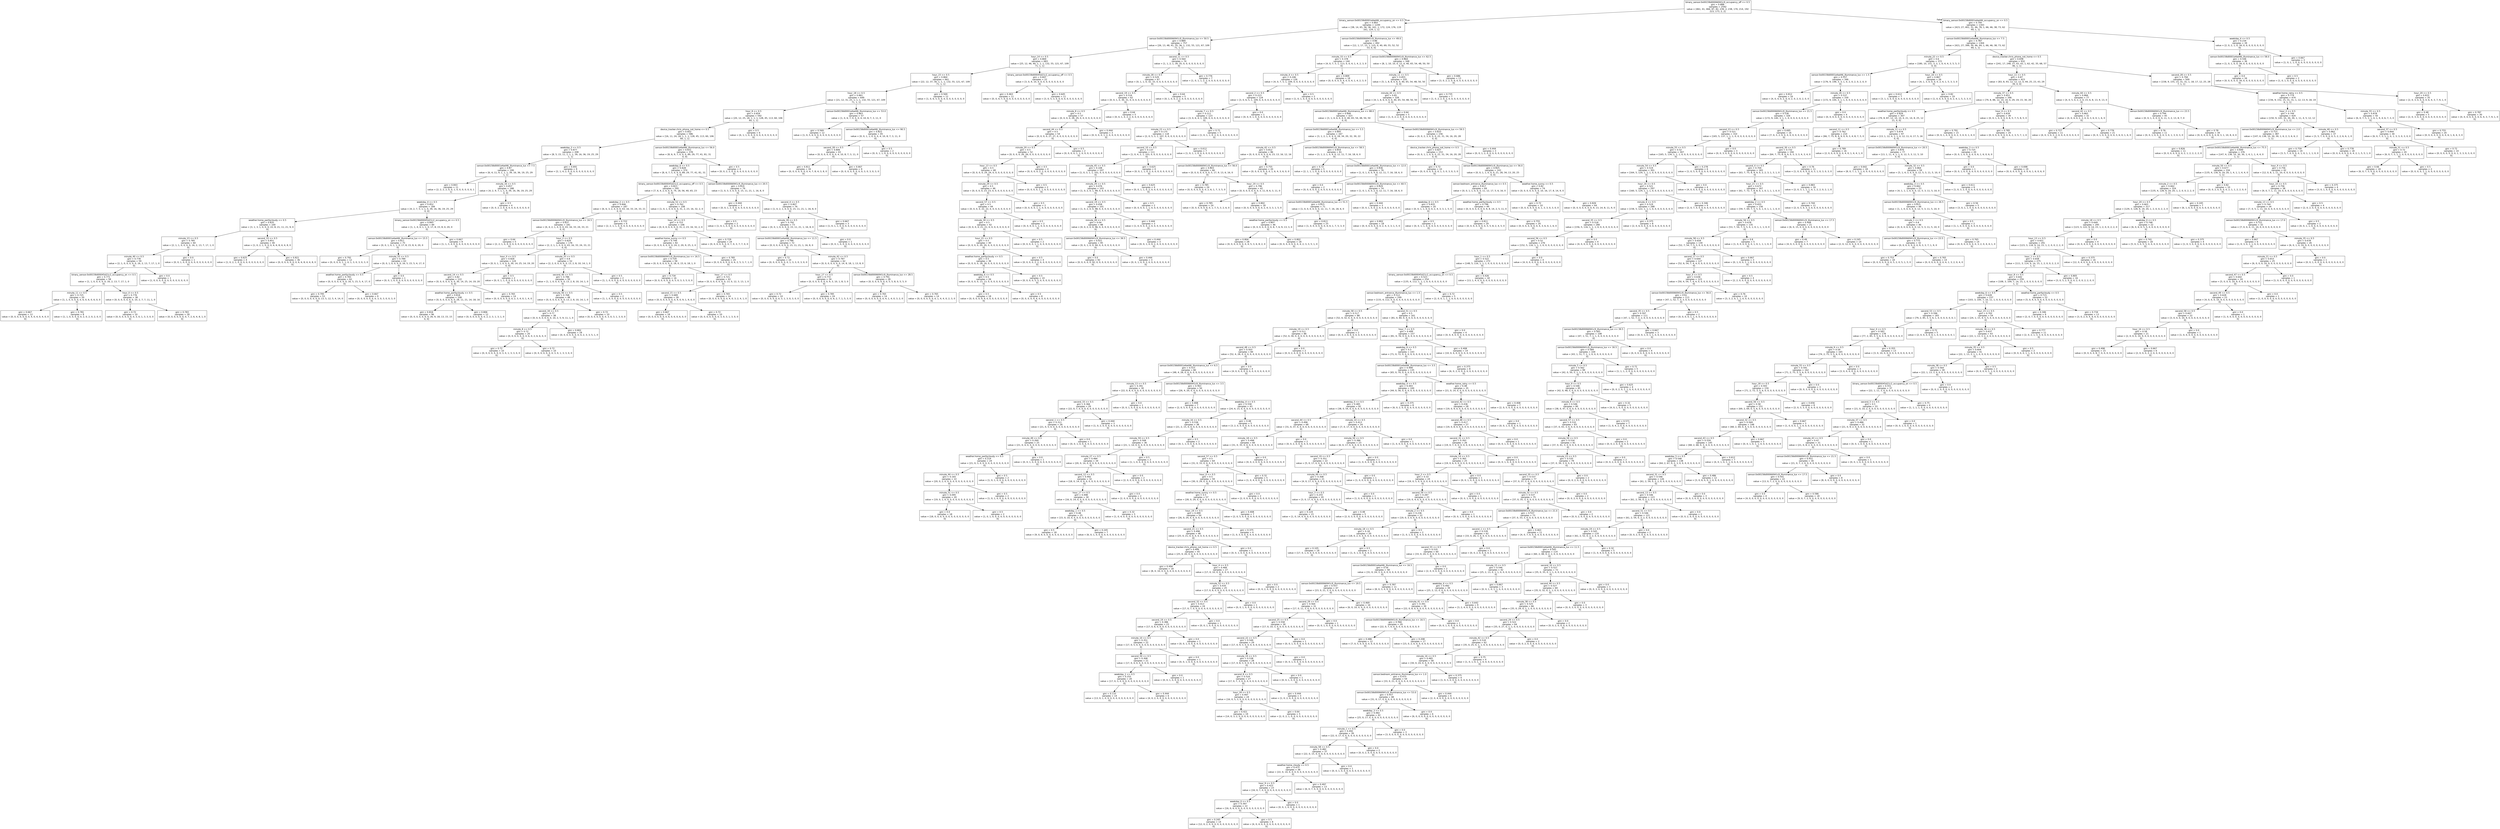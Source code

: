 digraph Tree {
node [shape=box, fontname="helvetica"] ;
edge [fontname="helvetica"] ;
0 [label="binary_sensor.0x00158d00066941c9_occupancy_off <= 0.5\ngini = 0.888\nsamples = 2592\nvalue = [461, 41, 466, 87, 82, 239, 2, 238, 170, 214, 192\n223, 173, 2, 2]"] ;
1 [label="binary_sensor.0x00158d0001e4ad46_occupancy_on <= 0.5\ngini = 0.893\nsamples = 1249\nvalue = [38, 14, 65, 56, 36, 161, 1, 172, 124, 176, 119\n161, 124, 1, 1]"] ;
0 -> 1 [labeldistance=2.5, labelangle=45, headlabel="True"] ;
2 [label="sensor.0x00158d00066941c9_illuminance_lux <= 50.5\ngini = 0.889\nsamples = 757\nvalue = [26, 13, 48, 41, 35, 36, 1, 132, 55, 121, 67, 109\n71, 1, 1]"] ;
1 -> 2 ;
3 [label="hour_14 <= 0.5\ngini = 0.869\nsamples = 683\nvalue = [25, 12, 46, 40, 1, 1, 1, 132, 55, 121, 67, 109\n71, 1, 1]"] ;
2 -> 3 ;
4 [label="hour_15 <= 0.5\ngini = 0.864\nsamples = 661\nvalue = [22, 12, 37, 30, 1, 1, 1, 132, 55, 121, 67, 109\n71, 1, 1]"] ;
3 -> 4 ;
5 [label="hour_18 <= 0.5\ngini = 0.861\nsamples = 649\nvalue = [21, 12, 31, 25, 1, 1, 1, 132, 55, 121, 67, 109\n71, 1, 1]"] ;
4 -> 5 ;
6 [label="hour_8 <= 0.5\ngini = 0.854\nsamples = 592\nvalue = [20, 12, 25, 18, 1, 1, 1, 128, 45, 113, 60, 106\n60, 1, 1]"] ;
5 -> 6 ;
7 [label="device_tracker.chris_phone_not_home <= 0.5\ngini = 0.852\nsamples = 586\nvalue = [16, 11, 24, 18, 1, 1, 1, 128, 45, 113, 60, 106\n60, 1, 1]"] ;
6 -> 7 ;
8 [label="weekday_3 <= 0.5\ngini = 0.877\nsamples = 208\nvalue = [8, 5, 15, 11, 1, 1, 1, 39, 16, 36, 19, 25, 29\n1, 1]"] ;
7 -> 8 ;
9 [label="sensor.0x00158d0001e4ad46_illuminance_lux <= 7.5\ngini = 0.87\nsamples = 199\nvalue = [6, 4, 11, 9, 1, 1, 1, 39, 16, 36, 19, 25, 29\n1, 1]"] ;
8 -> 9 ;
10 [label="gini = 0.843\nsamples = 11\nvalue = [2, 2, 2, 2, 0, 0, 1, 0, 0, 0, 0, 0, 0, 1\n1]"] ;
9 -> 10 ;
11 [label="minute_16 <= 0.5\ngini = 0.857\nsamples = 188\nvalue = [4, 2, 9, 7, 1, 1, 0, 39, 16, 36, 19, 25, 29\n0, 0]"] ;
9 -> 11 ;
12 [label="weekday_4 <= 0.5\ngini = 0.852\nsamples = 184\nvalue = [4, 2, 7, 5, 1, 1, 0, 39, 16, 36, 19, 25, 29\n0, 0]"] ;
11 -> 12 ;
13 [label="weather.home_partlycloudy <= 0.5\ngini = 0.835\nsamples = 100\nvalue = [3, 1, 3, 1, 0, 0, 0, 22, 8, 21, 11, 21, 9, 0\n0]"] ;
12 -> 13 ;
14 [label="minute_23 <= 0.5\ngini = 0.785\nsamples = 60\nvalue = [2, 1, 1, 0, 0, 0, 0, 16, 2, 13, 7, 17, 1, 0\n0]"] ;
13 -> 14 ;
15 [label="minute_40 <= 0.5\ngini = 0.778\nsamples = 59\nvalue = [2, 1, 0, 0, 0, 0, 0, 16, 2, 13, 7, 17, 1, 0\n0]"] ;
14 -> 15 ;
16 [label="binary_sensor.0x00158d00045d21c2_occupancy_on <= 0.5\ngini = 0.771\nsamples = 58\nvalue = [1, 1, 0, 0, 0, 0, 0, 16, 2, 13, 7, 17, 1, 0\n0]"] ;
15 -> 16 ;
17 [label="minute_11 <= 0.5\ngini = 0.725\nsamples = 20\nvalue = [1, 1, 0, 0, 0, 0, 0, 6, 0, 6, 0, 6, 0, 0\n0]"] ;
16 -> 17 ;
18 [label="gini = 0.667\nsamples = 12\nvalue = [0, 0, 0, 0, 0, 0, 0, 4, 0, 4, 0, 4, 0, 0\n0]"] ;
17 -> 18 ;
19 [label="gini = 0.781\nsamples = 8\nvalue = [1, 1, 0, 0, 0, 0, 0, 2, 0, 2, 0, 2, 0, 0\n0]"] ;
17 -> 19 ;
20 [label="hour_0 <= 0.5\ngini = 0.776\nsamples = 38\nvalue = [0, 0, 0, 0, 0, 0, 0, 10, 2, 7, 7, 11, 1, 0\n0]"] ;
16 -> 20 ;
21 [label="gini = 0.72\nsamples = 10\nvalue = [0, 0, 0, 0, 0, 0, 0, 3, 0, 1, 3, 3, 0, 0\n0]"] ;
20 -> 21 ;
22 [label="gini = 0.783\nsamples = 28\nvalue = [0, 0, 0, 0, 0, 0, 0, 7, 2, 6, 4, 8, 1, 0\n0]"] ;
20 -> 22 ;
23 [label="gini = 0.0\nsamples = 1\nvalue = [1, 0, 0, 0, 0, 0, 0, 0, 0, 0, 0, 0, 0, 0\n0]"] ;
15 -> 23 ;
24 [label="gini = 0.0\nsamples = 1\nvalue = [0, 0, 1, 0, 0, 0, 0, 0, 0, 0, 0, 0, 0, 0\n0]"] ;
14 -> 24 ;
25 [label="second_33 <= 0.5\ngini = 0.851\nsamples = 40\nvalue = [1, 0, 2, 1, 0, 0, 0, 6, 6, 8, 4, 4, 8, 0\n0]"] ;
13 -> 25 ;
26 [label="gini = 0.625\nsamples = 4\nvalue = [1, 0, 2, 1, 0, 0, 0, 0, 0, 0, 0, 0, 0, 0\n0]"] ;
25 -> 26 ;
27 [label="gini = 0.821\nsamples = 36\nvalue = [0, 0, 0, 0, 0, 0, 0, 6, 6, 8, 4, 4, 8, 0\n0]"] ;
25 -> 27 ;
28 [label="binary_sensor.0x00158d00045d21c2_occupancy_on <= 0.5\ngini = 0.845\nsamples = 84\nvalue = [1, 1, 4, 4, 1, 1, 0, 17, 8, 15, 8, 4, 20, 0\n0]"] ;
12 -> 28 ;
29 [label="sensor.0x00158d0001e4ad46_illuminance_lux <= 15.5\ngini = 0.811\nsamples = 75\nvalue = [0, 0, 1, 0, 1, 1, 0, 17, 8, 15, 8, 4, 20, 0\n0]"] ;
28 -> 29 ;
30 [label="gini = 0.792\nsamples = 12\nvalue = [0, 0, 0, 0, 1, 1, 0, 1, 3, 0, 3, 0, 3, 0\n0]"] ;
29 -> 30 ;
31 [label="minute_55 <= 0.5\ngini = 0.789\nsamples = 63\nvalue = [0, 0, 1, 0, 0, 0, 0, 16, 5, 15, 5, 4, 17, 0\n0]"] ;
29 -> 31 ;
32 [label="weather.home_partlycloudy <= 0.5\ngini = 0.783\nsamples = 62\nvalue = [0, 0, 0, 0, 0, 0, 0, 16, 5, 15, 5, 4, 17, 0\n0]"] ;
31 -> 32 ;
33 [label="gini = 0.795\nsamples = 53\nvalue = [0, 0, 0, 0, 0, 0, 0, 13, 5, 12, 5, 4, 14, 0\n0]"] ;
32 -> 33 ;
34 [label="gini = 0.667\nsamples = 9\nvalue = [0, 0, 0, 0, 0, 0, 0, 3, 0, 3, 0, 0, 3, 0\n0]"] ;
32 -> 34 ;
35 [label="gini = 0.0\nsamples = 1\nvalue = [0, 0, 1, 0, 0, 0, 0, 0, 0, 0, 0, 0, 0, 0\n0]"] ;
31 -> 35 ;
36 [label="gini = 0.667\nsamples = 9\nvalue = [1, 1, 3, 4, 0, 0, 0, 0, 0, 0, 0, 0, 0, 0\n0]"] ;
28 -> 36 ;
37 [label="gini = 0.5\nsamples = 4\nvalue = [0, 0, 2, 2, 0, 0, 0, 0, 0, 0, 0, 0, 0, 0\n0]"] ;
11 -> 37 ;
38 [label="gini = 0.691\nsamples = 9\nvalue = [2, 1, 4, 2, 0, 0, 0, 0, 0, 0, 0, 0, 0, 0\n0]"] ;
8 -> 38 ;
39 [label="sensor.0x00158d0001e4ad46_illuminance_lux <= 56.0\ngini = 0.831\nsamples = 378\nvalue = [8, 6, 9, 7, 0, 0, 0, 89, 29, 77, 41, 81, 31\n0, 0]"] ;
7 -> 39 ;
40 [label="weekday_6 <= 0.5\ngini = 0.828\nsamples = 374\nvalue = [8, 6, 7, 5, 0, 0, 0, 89, 29, 77, 41, 81, 31\n0, 0]"] ;
39 -> 40 ;
41 [label="binary_sensor.0x00158d00045d21c2_occupancy_off <= 0.5\ngini = 0.823\nsamples = 295\nvalue = [7, 6, 4, 2, 0, 0, 0, 74, 18, 56, 40, 65, 23\n0, 0]"] ;
40 -> 41 ;
42 [label="weekday_2 <= 0.5\ngini = 0.846\nsamples = 187\nvalue = [6, 6, 3, 2, 0, 0, 0, 43, 16, 33, 24, 33, 21\n0, 0]"] ;
41 -> 42 ;
43 [label="sensor.0x00158d00066941c9_illuminance_lux <= 16.5\ngini = 0.837\nsamples = 181\nvalue = [4, 4, 2, 1, 0, 0, 0, 43, 16, 33, 24, 33, 21\n0, 0]"] ;
42 -> 43 ;
44 [label="gini = 0.64\nsamples = 5\nvalue = [2, 2, 1, 0, 0, 0, 0, 0, 0, 0, 0, 0, 0, 0\n0]"] ;
43 -> 44 ;
45 [label="hour_2 <= 0.5\ngini = 0.829\nsamples = 176\nvalue = [2, 2, 1, 1, 0, 0, 0, 43, 16, 33, 24, 33, 21\n0, 0]"] ;
43 -> 45 ;
46 [label="hour_0 <= 0.5\ngini = 0.826\nsamples = 124\nvalue = [0, 0, 1, 1, 0, 0, 0, 30, 14, 25, 14, 19, 20\n0, 0]"] ;
45 -> 46 ;
47 [label="second_14 <= 0.5\ngini = 0.82\nsamples = 122\nvalue = [0, 0, 0, 0, 0, 0, 0, 30, 14, 25, 14, 19, 20\n0, 0]"] ;
46 -> 47 ;
48 [label="weather.home_partlycloudy <= 0.5\ngini = 0.818\nsamples = 108\nvalue = [0, 0, 0, 0, 0, 0, 0, 28, 11, 21, 14, 18, 16\n0, 0]"] ;
47 -> 48 ;
49 [label="gini = 0.816\nsamples = 96\nvalue = [0, 0, 0, 0, 0, 0, 0, 26, 9, 18, 13, 15, 15\n0, 0]"] ;
48 -> 49 ;
50 [label="gini = 0.806\nsamples = 12\nvalue = [0, 0, 0, 0, 0, 0, 0, 2, 2, 3, 1, 3, 1, 0\n0]"] ;
48 -> 50 ;
51 [label="gini = 0.765\nsamples = 14\nvalue = [0, 0, 0, 0, 0, 0, 0, 2, 3, 4, 0, 1, 4, 0\n0]"] ;
47 -> 51 ;
52 [label="gini = 0.5\nsamples = 2\nvalue = [0, 0, 1, 1, 0, 0, 0, 0, 0, 0, 0, 0, 0, 0\n0]"] ;
46 -> 52 ;
53 [label="minute_33 <= 0.5\ngini = 0.8\nsamples = 52\nvalue = [2, 2, 0, 0, 0, 0, 0, 13, 2, 8, 10, 14, 1, 0\n0]"] ;
45 -> 53 ;
54 [label="second_40 <= 0.5\ngini = 0.786\nsamples = 50\nvalue = [1, 1, 0, 0, 0, 0, 0, 13, 2, 8, 10, 14, 1, 0\n0]"] ;
53 -> 54 ;
55 [label="minute_56 <= 0.5\ngini = 0.768\nsamples = 48\nvalue = [0, 0, 0, 0, 0, 0, 0, 13, 2, 8, 10, 14, 1, 0\n0]"] ;
54 -> 55 ;
56 [label="second_34 <= 0.5\ngini = 0.77\nsamples = 38\nvalue = [0, 0, 0, 0, 0, 0, 0, 10, 2, 5, 9, 11, 1, 0\n0]"] ;
55 -> 56 ;
57 [label="minute_8 <= 0.5\ngini = 0.72\nsamples = 20\nvalue = [0, 0, 0, 0, 0, 0, 0, 6, 0, 2, 6, 6, 0, 0\n0]"] ;
56 -> 57 ;
58 [label="gini = 0.72\nsamples = 10\nvalue = [0, 0, 0, 0, 0, 0, 0, 3, 0, 1, 3, 3, 0, 0\n0]"] ;
57 -> 58 ;
59 [label="gini = 0.72\nsamples = 10\nvalue = [0, 0, 0, 0, 0, 0, 0, 3, 0, 1, 3, 3, 0, 0\n0]"] ;
57 -> 59 ;
60 [label="gini = 0.802\nsamples = 18\nvalue = [0, 0, 0, 0, 0, 0, 0, 4, 2, 3, 3, 5, 1, 0\n0]"] ;
56 -> 60 ;
61 [label="gini = 0.72\nsamples = 10\nvalue = [0, 0, 0, 0, 0, 0, 0, 3, 0, 3, 1, 3, 0, 0\n0]"] ;
55 -> 61 ;
62 [label="gini = 0.5\nsamples = 2\nvalue = [1, 1, 0, 0, 0, 0, 0, 0, 0, 0, 0, 0, 0, 0\n0]"] ;
54 -> 62 ;
63 [label="gini = 0.5\nsamples = 2\nvalue = [1, 1, 0, 0, 0, 0, 0, 0, 0, 0, 0, 0, 0, 0\n0]"] ;
53 -> 63 ;
64 [label="gini = 0.722\nsamples = 6\nvalue = [2, 2, 1, 1, 0, 0, 0, 0, 0, 0, 0, 0, 0, 0\n0]"] ;
42 -> 64 ;
65 [label="minute_52 <= 0.5\ngini = 0.762\nsamples = 108\nvalue = [1, 0, 1, 0, 0, 0, 0, 31, 2, 23, 16, 32, 2, 0\n0]"] ;
41 -> 65 ;
66 [label="hour_10 <= 0.5\ngini = 0.753\nsamples = 106\nvalue = [0, 0, 0, 0, 0, 0, 0, 31, 2, 23, 16, 32, 2, 0\n0]"] ;
65 -> 66 ;
67 [label="weather.home_sunny <= 0.5\ngini = 0.749\nsamples = 82\nvalue = [0, 0, 0, 0, 0, 0, 0, 24, 2, 20, 9, 25, 2, 0\n0]"] ;
66 -> 67 ;
68 [label="sensor.0x00158d00066941c9_illuminance_lux <= 16.5\ngini = 0.729\nsamples = 58\nvalue = [0, 0, 0, 0, 0, 0, 0, 18, 0, 15, 6, 18, 1, 0\n0]"] ;
67 -> 68 ;
69 [label="gini = 0.734\nsamples = 16\nvalue = [0, 0, 0, 0, 0, 0, 0, 5, 0, 3, 3, 5, 0, 0\n0]"] ;
68 -> 69 ;
70 [label="hour_17 <= 0.5\ngini = 0.721\nsamples = 42\nvalue = [0, 0, 0, 0, 0, 0, 0, 13, 0, 12, 3, 13, 1, 0\n0]"] ;
68 -> 70 ;
71 [label="second_15 <= 0.5\ngini = 0.689\nsamples = 28\nvalue = [0, 0, 0, 0, 0, 0, 0, 9, 0, 9, 1, 9, 0, 0\n0]"] ;
70 -> 71 ;
72 [label="gini = 0.667\nsamples = 18\nvalue = [0, 0, 0, 0, 0, 0, 0, 6, 0, 6, 0, 6, 0, 0\n0]"] ;
71 -> 72 ;
73 [label="gini = 0.72\nsamples = 10\nvalue = [0, 0, 0, 0, 0, 0, 0, 3, 0, 3, 1, 3, 0, 0\n0]"] ;
71 -> 73 ;
74 [label="gini = 0.765\nsamples = 14\nvalue = [0, 0, 0, 0, 0, 0, 0, 4, 0, 3, 2, 4, 1, 0\n0]"] ;
70 -> 74 ;
75 [label="gini = 0.785\nsamples = 24\nvalue = [0, 0, 0, 0, 0, 0, 0, 6, 2, 5, 3, 7, 1, 0\n0]"] ;
67 -> 75 ;
76 [label="gini = 0.729\nsamples = 24\nvalue = [0, 0, 0, 0, 0, 0, 0, 7, 0, 3, 7, 7, 0, 0\n0]"] ;
66 -> 76 ;
77 [label="gini = 0.5\nsamples = 2\nvalue = [1, 0, 1, 0, 0, 0, 0, 0, 0, 0, 0, 0, 0, 0\n0]"] ;
65 -> 77 ;
78 [label="sensor.0x00158d00066941c9_illuminance_lux <= 20.5\ngini = 0.819\nsamples = 79\nvalue = [1, 0, 3, 3, 0, 0, 0, 15, 11, 21, 1, 16, 8, 0\n0]"] ;
40 -> 78 ;
79 [label="gini = 0.444\nsamples = 3\nvalue = [0, 0, 1, 2, 0, 0, 0, 0, 0, 0, 0, 0, 0, 0\n0]"] ;
78 -> 79 ;
80 [label="second_4 <= 0.5\ngini = 0.807\nsamples = 76\nvalue = [1, 0, 2, 1, 0, 0, 0, 15, 11, 21, 1, 16, 8, 0\n0]"] ;
78 -> 80 ;
81 [label="minute_39 <= 0.5\ngini = 0.792\nsamples = 73\nvalue = [0, 0, 1, 0, 0, 0, 0, 15, 11, 21, 1, 16, 8, 0\n0]"] ;
80 -> 81 ;
82 [label="sensor.0x00158d0001e4ad46_illuminance_lux <= 11.5\ngini = 0.786\nsamples = 72\nvalue = [0, 0, 0, 0, 0, 0, 0, 15, 11, 21, 1, 16, 8, 0\n0]"] ;
81 -> 82 ;
83 [label="gini = 0.72\nsamples = 10\nvalue = [0, 0, 0, 0, 0, 0, 0, 1, 3, 3, 0, 3, 0, 0\n0]"] ;
82 -> 83 ;
84 [label="minute_42 <= 0.5\ngini = 0.787\nsamples = 62\nvalue = [0, 0, 0, 0, 0, 0, 0, 14, 8, 18, 1, 13, 8, 0\n0]"] ;
82 -> 84 ;
85 [label="hour_17 <= 0.5\ngini = 0.772\nsamples = 34\nvalue = [0, 0, 0, 0, 0, 0, 0, 9, 3, 10, 1, 8, 3, 0\n0]"] ;
84 -> 85 ;
86 [label="gini = 0.72\nsamples = 10\nvalue = [0, 0, 0, 0, 0, 0, 0, 3, 1, 3, 0, 3, 0, 0\n0]"] ;
85 -> 86 ;
87 [label="gini = 0.785\nsamples = 24\nvalue = [0, 0, 0, 0, 0, 0, 0, 6, 2, 7, 1, 5, 3, 0\n0]"] ;
85 -> 87 ;
88 [label="sensor.0x00158d00066941c9_illuminance_lux <= 28.5\ngini = 0.791\nsamples = 28\nvalue = [0, 0, 0, 0, 0, 0, 0, 5, 5, 8, 0, 5, 5, 0\n0]"] ;
84 -> 88 ;
89 [label="gini = 0.765\nsamples = 14\nvalue = [0, 0, 0, 0, 0, 0, 0, 4, 1, 4, 0, 3, 2, 0\n0]"] ;
88 -> 89 ;
90 [label="gini = 0.765\nsamples = 14\nvalue = [0, 0, 0, 0, 0, 0, 0, 1, 4, 4, 0, 2, 3, 0\n0]"] ;
88 -> 90 ;
91 [label="gini = 0.0\nsamples = 1\nvalue = [0, 0, 1, 0, 0, 0, 0, 0, 0, 0, 0, 0, 0, 0\n0]"] ;
81 -> 91 ;
92 [label="gini = 0.667\nsamples = 3\nvalue = [1, 0, 1, 1, 0, 0, 0, 0, 0, 0, 0, 0, 0, 0\n0]"] ;
80 -> 92 ;
93 [label="gini = 0.5\nsamples = 4\nvalue = [0, 0, 2, 2, 0, 0, 0, 0, 0, 0, 0, 0, 0, 0\n0]"] ;
39 -> 93 ;
94 [label="gini = 0.5\nsamples = 6\nvalue = [4, 1, 1, 0, 0, 0, 0, 0, 0, 0, 0, 0, 0, 0\n0]"] ;
6 -> 94 ;
95 [label="sensor.0x00158d0001e4ad46_illuminance_lux <= 53.0\ngini = 0.863\nsamples = 57\nvalue = [1, 0, 6, 7, 0, 0, 0, 4, 10, 8, 7, 3, 11, 0\n0]"] ;
5 -> 95 ;
96 [label="gini = 0.569\nsamples = 12\nvalue = [1, 0, 5, 6, 0, 0, 0, 0, 0, 0, 0, 0, 0, 0\n0]"] ;
95 -> 96 ;
97 [label="sensor.0x00158d0001e4ad46_illuminance_lux <= 90.5\ngini = 0.822\nsamples = 45\nvalue = [0, 0, 1, 1, 0, 0, 0, 4, 10, 8, 7, 3, 11, 0\n0]"] ;
95 -> 97 ;
98 [label="second_28 <= 0.5\ngini = 0.806\nsamples = 43\nvalue = [0, 0, 0, 0, 0, 0, 0, 4, 10, 8, 7, 3, 11, 0\n0]"] ;
97 -> 98 ;
99 [label="gini = 0.811\nsamples = 34\nvalue = [0, 0, 0, 0, 0, 0, 0, 4, 7, 8, 4, 3, 8, 0\n0]"] ;
98 -> 99 ;
100 [label="gini = 0.667\nsamples = 9\nvalue = [0, 0, 0, 0, 0, 0, 0, 0, 3, 0, 3, 0, 3, 0\n0]"] ;
98 -> 100 ;
101 [label="gini = 0.5\nsamples = 2\nvalue = [0, 0, 1, 1, 0, 0, 0, 0, 0, 0, 0, 0, 0, 0\n0]"] ;
97 -> 101 ;
102 [label="gini = 0.569\nsamples = 12\nvalue = [1, 0, 6, 5, 0, 0, 0, 0, 0, 0, 0, 0, 0, 0\n0]"] ;
4 -> 102 ;
103 [label="binary_sensor.0x00158d00045d21c2_occupancy_off <= 0.5\ngini = 0.607\nsamples = 22\nvalue = [3, 0, 9, 10, 0, 0, 0, 0, 0, 0, 0, 0, 0, 0\n0]"] ;
3 -> 103 ;
104 [label="gini = 0.463\nsamples = 11\nvalue = [0, 0, 4, 7, 0, 0, 0, 0, 0, 0, 0, 0, 0, 0\n0]"] ;
103 -> 104 ;
105 [label="gini = 0.645\nsamples = 11\nvalue = [3, 0, 5, 3, 0, 0, 0, 0, 0, 0, 0, 0, 0, 0\n0]"] ;
103 -> 105 ;
106 [label="second_11 <= 0.5\ngini = 0.564\nsamples = 74\nvalue = [1, 1, 2, 1, 34, 35, 0, 0, 0, 0, 0, 0, 0, 0\n0]"] ;
2 -> 106 ;
107 [label="minute_28 <= 0.5\ngini = 0.529\nsamples = 67\nvalue = [0, 1, 1, 0, 32, 33, 0, 0, 0, 0, 0, 0, 0, 0\n0]"] ;
106 -> 107 ;
108 [label="second_19 <= 0.5\ngini = 0.516\nsamples = 62\nvalue = [0, 0, 1, 0, 30, 31, 0, 0, 0, 0, 0, 0, 0, 0\n0]"] ;
107 -> 108 ;
109 [label="minute_8 <= 0.5\ngini = 0.5\nsamples = 57\nvalue = [0, 0, 0, 0, 28, 29, 0, 0, 0, 0, 0, 0, 0, 0\n0]"] ;
108 -> 109 ;
110 [label="second_44 <= 0.5\ngini = 0.5\nsamples = 54\nvalue = [0, 0, 0, 0, 27, 27, 0, 0, 0, 0, 0, 0, 0, 0\n0]"] ;
109 -> 110 ;
111 [label="minute_20 <= 0.5\ngini = 0.5\nsamples = 52\nvalue = [0, 0, 0, 0, 26, 26, 0, 0, 0, 0, 0, 0, 0, 0\n0]"] ;
110 -> 111 ;
112 [label="hour_13 <= 0.5\ngini = 0.5\nsamples = 48\nvalue = [0, 0, 0, 0, 24, 24, 0, 0, 0, 0, 0, 0, 0, 0\n0]"] ;
111 -> 112 ;
113 [label="minute_29 <= 0.5\ngini = 0.5\nsamples = 46\nvalue = [0, 0, 0, 0, 23, 23, 0, 0, 0, 0, 0, 0, 0, 0\n0]"] ;
112 -> 113 ;
114 [label="second_57 <= 0.5\ngini = 0.5\nsamples = 44\nvalue = [0, 0, 0, 0, 22, 22, 0, 0, 0, 0, 0, 0, 0, 0\n0]"] ;
113 -> 114 ;
115 [label="minute_30 <= 0.5\ngini = 0.5\nsamples = 42\nvalue = [0, 0, 0, 0, 21, 21, 0, 0, 0, 0, 0, 0, 0, 0\n0]"] ;
114 -> 115 ;
116 [label="hour_21 <= 0.5\ngini = 0.5\nsamples = 40\nvalue = [0, 0, 0, 0, 20, 20, 0, 0, 0, 0, 0, 0, 0, 0\n0]"] ;
115 -> 116 ;
117 [label="weather.home_partlycloudy <= 0.5\ngini = 0.5\nsamples = 36\nvalue = [0, 0, 0, 0, 18, 18, 0, 0, 0, 0, 0, 0, 0, 0\n0]"] ;
116 -> 117 ;
118 [label="weekday_6 <= 0.5\ngini = 0.5\nsamples = 26\nvalue = [0, 0, 0, 0, 13, 13, 0, 0, 0, 0, 0, 0, 0, 0\n0]"] ;
117 -> 118 ;
119 [label="gini = 0.5\nsamples = 18\nvalue = [0, 0, 0, 0, 9, 9, 0, 0, 0, 0, 0, 0, 0, 0\n0]"] ;
118 -> 119 ;
120 [label="gini = 0.5\nsamples = 8\nvalue = [0, 0, 0, 0, 4, 4, 0, 0, 0, 0, 0, 0, 0, 0\n0]"] ;
118 -> 120 ;
121 [label="gini = 0.5\nsamples = 10\nvalue = [0, 0, 0, 0, 5, 5, 0, 0, 0, 0, 0, 0, 0, 0\n0]"] ;
117 -> 121 ;
122 [label="gini = 0.5\nsamples = 4\nvalue = [0, 0, 0, 0, 2, 2, 0, 0, 0, 0, 0, 0, 0, 0\n0]"] ;
116 -> 122 ;
123 [label="gini = 0.5\nsamples = 2\nvalue = [0, 0, 0, 0, 1, 1, 0, 0, 0, 0, 0, 0, 0, 0\n0]"] ;
115 -> 123 ;
124 [label="gini = 0.5\nsamples = 2\nvalue = [0, 0, 0, 0, 1, 1, 0, 0, 0, 0, 0, 0, 0, 0\n0]"] ;
114 -> 124 ;
125 [label="gini = 0.5\nsamples = 2\nvalue = [0, 0, 0, 0, 1, 1, 0, 0, 0, 0, 0, 0, 0, 0\n0]"] ;
113 -> 125 ;
126 [label="gini = 0.5\nsamples = 2\nvalue = [0, 0, 0, 0, 1, 1, 0, 0, 0, 0, 0, 0, 0, 0\n0]"] ;
112 -> 126 ;
127 [label="gini = 0.5\nsamples = 4\nvalue = [0, 0, 0, 0, 2, 2, 0, 0, 0, 0, 0, 0, 0, 0\n0]"] ;
111 -> 127 ;
128 [label="gini = 0.5\nsamples = 2\nvalue = [0, 0, 0, 0, 1, 1, 0, 0, 0, 0, 0, 0, 0, 0\n0]"] ;
110 -> 128 ;
129 [label="gini = 0.444\nsamples = 3\nvalue = [0, 0, 0, 0, 1, 2, 0, 0, 0, 0, 0, 0, 0, 0\n0]"] ;
109 -> 129 ;
130 [label="gini = 0.64\nsamples = 5\nvalue = [0, 0, 1, 0, 2, 2, 0, 0, 0, 0, 0, 0, 0, 0\n0]"] ;
108 -> 130 ;
131 [label="gini = 0.64\nsamples = 5\nvalue = [0, 1, 0, 0, 2, 2, 0, 0, 0, 0, 0, 0, 0, 0\n0]"] ;
107 -> 131 ;
132 [label="gini = 0.776\nsamples = 7\nvalue = [1, 0, 1, 1, 2, 2, 0, 0, 0, 0, 0, 0, 0, 0\n0]"] ;
106 -> 132 ;
133 [label="sensor.0x00158d00066941c9_illuminance_lux <= 49.0\ngini = 0.86\nsamples = 492\nvalue = [12, 1, 17, 15, 1, 125, 0, 40, 69, 55, 52, 52\n53, 0, 0]"] ;
1 -> 133 ;
134 [label="minute_33 <= 0.5\ngini = 0.378\nsamples = 144\nvalue = [4, 0, 7, 5, 1, 113, 0, 0, 4, 1, 4, 2, 3, 0\n0]"] ;
133 -> 134 ;
135 [label="minute_4 <= 0.5\ngini = 0.246\nsamples = 126\nvalue = [4, 0, 7, 5, 1, 109, 0, 0, 0, 0, 0, 0, 0, 0\n0]"] ;
134 -> 135 ;
136 [label="second_2 <= 0.5\ngini = 0.223\nsamples = 124\nvalue = [3, 0, 6, 5, 1, 109, 0, 0, 0, 0, 0, 0, 0, 0\n0]"] ;
135 -> 136 ;
137 [label="minute_7 <= 0.5\ngini = 0.211\nsamples = 123\nvalue = [3, 0, 6, 4, 1, 109, 0, 0, 0, 0, 0, 0, 0, 0\n0]"] ;
136 -> 137 ;
138 [label="minute_23 <= 0.5\ngini = 0.175\nsamples = 118\nvalue = [2, 0, 5, 3, 1, 107, 0, 0, 0, 0, 0, 0, 0, 0\n0]"] ;
137 -> 138 ;
139 [label="second_10 <= 0.5\ngini = 0.137\nsamples = 111\nvalue = [1, 0, 4, 2, 1, 103, 0, 0, 0, 0, 0, 0, 0, 0\n0]"] ;
138 -> 139 ;
140 [label="minute_45 <= 0.5\ngini = 0.108\nsamples = 107\nvalue = [1, 0, 3, 1, 1, 101, 0, 0, 0, 0, 0, 0, 0, 0\n0]"] ;
139 -> 140 ;
141 [label="minute_29 <= 0.5\ngini = 0.076\nsamples = 103\nvalue = [1, 0, 2, 0, 1, 99, 0, 0, 0, 0, 0, 0, 0, 0\n0]"] ;
140 -> 141 ;
142 [label="second_19 <= 0.5\ngini = 0.058\nsamples = 101\nvalue = [1, 0, 2, 0, 0, 98, 0, 0, 0, 0, 0, 0, 0, 0\n0]"] ;
141 -> 142 ;
143 [label="minute_28 <= 0.5\ngini = 0.04\nsamples = 98\nvalue = [0, 0, 2, 0, 0, 96, 0, 0, 0, 0, 0, 0, 0, 0\n0]"] ;
142 -> 143 ;
144 [label="sensor.0x00158d00066941c9_illuminance_lux <= 39.5\ngini = 0.021\nsamples = 95\nvalue = [0, 0, 1, 0, 0, 94, 0, 0, 0, 0, 0, 0, 0, 0\n0]"] ;
143 -> 144 ;
145 [label="gini = 0.0\nsamples = 92\nvalue = [0, 0, 0, 0, 0, 92, 0, 0, 0, 0, 0, 0, 0, 0\n0]"] ;
144 -> 145 ;
146 [label="gini = 0.444\nsamples = 3\nvalue = [0, 0, 1, 0, 0, 2, 0, 0, 0, 0, 0, 0, 0, 0\n0]"] ;
144 -> 146 ;
147 [label="gini = 0.444\nsamples = 3\nvalue = [0, 0, 1, 0, 0, 2, 0, 0, 0, 0, 0, 0, 0, 0\n0]"] ;
143 -> 147 ;
148 [label="gini = 0.444\nsamples = 3\nvalue = [1, 0, 0, 0, 0, 2, 0, 0, 0, 0, 0, 0, 0, 0\n0]"] ;
142 -> 148 ;
149 [label="gini = 0.5\nsamples = 2\nvalue = [0, 0, 0, 0, 1, 1, 0, 0, 0, 0, 0, 0, 0, 0\n0]"] ;
141 -> 149 ;
150 [label="gini = 0.625\nsamples = 4\nvalue = [0, 0, 1, 1, 0, 2, 0, 0, 0, 0, 0, 0, 0, 0\n0]"] ;
140 -> 150 ;
151 [label="gini = 0.625\nsamples = 4\nvalue = [0, 0, 1, 1, 0, 2, 0, 0, 0, 0, 0, 0, 0, 0\n0]"] ;
139 -> 151 ;
152 [label="gini = 0.612\nsamples = 7\nvalue = [1, 0, 1, 1, 0, 4, 0, 0, 0, 0, 0, 0, 0, 0\n0]"] ;
138 -> 152 ;
153 [label="gini = 0.72\nsamples = 5\nvalue = [1, 0, 1, 1, 0, 2, 0, 0, 0, 0, 0, 0, 0, 0\n0]"] ;
137 -> 153 ;
154 [label="gini = 0.0\nsamples = 1\nvalue = [0, 0, 0, 1, 0, 0, 0, 0, 0, 0, 0, 0, 0, 0\n0]"] ;
136 -> 154 ;
155 [label="gini = 0.5\nsamples = 2\nvalue = [1, 0, 1, 0, 0, 0, 0, 0, 0, 0, 0, 0, 0, 0\n0]"] ;
135 -> 155 ;
156 [label="gini = 0.809\nsamples = 18\nvalue = [0, 0, 0, 0, 0, 4, 0, 0, 4, 1, 4, 2, 3, 0\n0]"] ;
134 -> 156 ;
157 [label="sensor.0x00158d00066941c9_illuminance_lux <= 62.5\ngini = 0.864\nsamples = 348\nvalue = [8, 1, 10, 10, 0, 12, 0, 40, 65, 54, 48, 50, 50\n0, 0]"] ;
133 -> 157 ;
158 [label="minute_11 <= 0.5\ngini = 0.855\nsamples = 335\nvalue = [5, 1, 8, 8, 0, 6, 0, 40, 65, 54, 48, 50, 50\n0, 0]"] ;
157 -> 158 ;
159 [label="minute_44 <= 0.5\ngini = 0.85\nsamples = 328\nvalue = [4, 1, 6, 6, 0, 4, 0, 40, 65, 54, 48, 50, 50\n0, 0]"] ;
158 -> 159 ;
160 [label="sensor.0x00158d0001e4ad46_illuminance_lux <= 88.0\ngini = 0.846\nsamples = 323\nvalue = [3, 1, 4, 4, 0, 4, 0, 40, 65, 54, 48, 50, 50\n0, 0]"] ;
159 -> 160 ;
161 [label="sensor.0x00158d0001e4ad46_illuminance_lux <= 5.5\ngini = 0.845\nsamples = 167\nvalue = [3, 1, 2, 1, 0, 4, 0, 18, 34, 20, 32, 30, 22\n0, 0]"] ;
160 -> 161 ;
162 [label="minute_42 <= 0.5\ngini = 0.812\nsamples = 86\nvalue = [0, 0, 0, 0, 0, 0, 0, 6, 23, 13, 16, 12, 16\n0, 0]"] ;
161 -> 162 ;
163 [label="sensor.0x00158d00066941c9_illuminance_lux <= 56.0\ngini = 0.803\nsamples = 66\nvalue = [0, 0, 0, 0, 0, 0, 0, 5, 17, 9, 13, 6, 16, 0\n0]"] ;
162 -> 163 ;
164 [label="gini = 0.785\nsamples = 24\nvalue = [0, 0, 0, 0, 0, 0, 0, 2, 6, 1, 7, 3, 5, 0\n0]"] ;
163 -> 164 ;
165 [label="hour_19 <= 0.5\ngini = 0.796\nsamples = 42\nvalue = [0, 0, 0, 0, 0, 0, 0, 3, 11, 8, 6, 3, 11, 0\n0]"] ;
163 -> 165 ;
166 [label="gini = 0.785\nsamples = 24\nvalue = [0, 0, 0, 0, 0, 0, 0, 1, 7, 5, 3, 2, 6, 0\n0]"] ;
165 -> 166 ;
167 [label="gini = 0.802\nsamples = 18\nvalue = [0, 0, 0, 0, 0, 0, 0, 2, 4, 3, 3, 1, 5, 0\n0]"] ;
165 -> 167 ;
168 [label="gini = 0.755\nsamples = 20\nvalue = [0, 0, 0, 0, 0, 0, 0, 1, 6, 4, 3, 6, 0, 0\n0]"] ;
162 -> 168 ;
169 [label="sensor.0x00158d00066941c9_illuminance_lux <= 58.5\ngini = 0.854\nsamples = 81\nvalue = [3, 1, 2, 1, 0, 4, 0, 12, 11, 7, 16, 18, 6, 0\n0]"] ;
161 -> 169 ;
170 [label="gini = 0.72\nsamples = 5\nvalue = [2, 1, 1, 1, 0, 0, 0, 0, 0, 0, 0, 0, 0, 0\n0]"] ;
169 -> 170 ;
171 [label="sensor.0x00158d0001e4ad46_illuminance_lux <= 12.0\ngini = 0.836\nsamples = 76\nvalue = [1, 0, 1, 0, 0, 4, 0, 12, 11, 7, 16, 18, 6, 0\n0]"] ;
169 -> 171 ;
172 [label="gini = 0.0\nsamples = 2\nvalue = [0, 0, 0, 0, 0, 2, 0, 0, 0, 0, 0, 0, 0, 0\n0]"] ;
171 -> 172 ;
173 [label="sensor.0x00158d00066941c9_illuminance_lux <= 60.5\ngini = 0.829\nsamples = 74\nvalue = [1, 0, 1, 0, 0, 2, 0, 12, 11, 7, 16, 18, 6, 0\n0]"] ;
171 -> 173 ;
174 [label="sensor.0x00158d0001e4ad46_illuminance_lux <= 51.5\ngini = 0.815\nsamples = 71\nvalue = [1, 0, 0, 0, 0, 0, 0, 12, 11, 7, 16, 18, 6, 0\n0]"] ;
173 -> 174 ;
175 [label="weather.home_partlycloudy <= 0.5\ngini = 0.807\nsamples = 46\nvalue = [0, 0, 0, 0, 0, 0, 0, 8, 7, 6, 9, 13, 3, 0\n0]"] ;
174 -> 175 ;
176 [label="gini = 0.804\nsamples = 28\nvalue = [0, 0, 0, 0, 0, 0, 0, 4, 5, 3, 6, 8, 2, 0\n0]"] ;
175 -> 176 ;
177 [label="gini = 0.802\nsamples = 18\nvalue = [0, 0, 0, 0, 0, 0, 0, 4, 2, 3, 3, 5, 1, 0\n0]"] ;
175 -> 177 ;
178 [label="gini = 0.813\nsamples = 25\nvalue = [1, 0, 0, 0, 0, 0, 0, 4, 4, 1, 7, 5, 3, 0\n0]"] ;
174 -> 178 ;
179 [label="gini = 0.444\nsamples = 3\nvalue = [0, 0, 1, 0, 0, 2, 0, 0, 0, 0, 0, 0, 0, 0\n0]"] ;
173 -> 179 ;
180 [label="sensor.0x00158d00066941c9_illuminance_lux <= 59.5\ngini = 0.833\nsamples = 156\nvalue = [0, 0, 2, 3, 0, 0, 0, 22, 31, 34, 16, 20, 28\n0, 0]"] ;
160 -> 180 ;
181 [label="device_tracker.chris_phone_not_home <= 0.5\ngini = 0.827\nsamples = 153\nvalue = [0, 0, 1, 1, 0, 0, 0, 22, 31, 34, 16, 20, 28\n0, 0]"] ;
180 -> 181 ;
182 [label="gini = 0.72\nsamples = 10\nvalue = [0, 0, 0, 0, 0, 0, 0, 1, 3, 0, 3, 0, 3, 0\n0]"] ;
181 -> 182 ;
183 [label="sensor.0x00158d00066941c9_illuminance_lux <= 56.0\ngini = 0.825\nsamples = 143\nvalue = [0, 0, 1, 1, 0, 0, 0, 21, 28, 34, 13, 20, 25\n0, 0]"] ;
181 -> 183 ;
184 [label="sensor.bedroom_entrance_illuminance_lux <= 0.5\ngini = 0.817\nsamples = 69\nvalue = [0, 0, 1, 1, 0, 0, 0, 11, 12, 17, 5, 6, 16, 0\n0]"] ;
183 -> 184 ;
185 [label="weekday_6 <= 0.5\ngini = 0.835\nsamples = 20\nvalue = [0, 0, 1, 1, 0, 0, 0, 2, 4, 3, 3, 1, 5, 0\n0]"] ;
184 -> 185 ;
186 [label="gini = 0.802\nsamples = 18\nvalue = [0, 0, 0, 0, 0, 0, 0, 2, 4, 3, 3, 1, 5, 0\n0]"] ;
185 -> 186 ;
187 [label="gini = 0.5\nsamples = 2\nvalue = [0, 0, 1, 1, 0, 0, 0, 0, 0, 0, 0, 0, 0, 0\n0]"] ;
185 -> 187 ;
188 [label="weather.home_partlycloudy <= 0.5\ngini = 0.796\nsamples = 49\nvalue = [0, 0, 0, 0, 0, 0, 0, 9, 8, 14, 2, 5, 11, 0\n0]"] ;
184 -> 188 ;
189 [label="gini = 0.811\nsamples = 29\nvalue = [0, 0, 0, 0, 0, 0, 0, 5, 5, 8, 2, 4, 5, 0\n0]"] ;
188 -> 189 ;
190 [label="gini = 0.755\nsamples = 20\nvalue = [0, 0, 0, 0, 0, 0, 0, 4, 3, 6, 0, 1, 6, 0\n0]"] ;
188 -> 190 ;
191 [label="weather.home_sunny <= 0.5\ngini = 0.82\nsamples = 74\nvalue = [0, 0, 0, 0, 0, 0, 0, 10, 16, 17, 8, 14, 9, 0\n0]"] ;
183 -> 191 ;
192 [label="gini = 0.72\nsamples = 10\nvalue = [0, 0, 0, 0, 0, 0, 0, 1, 3, 3, 0, 3, 0, 0\n0]"] ;
191 -> 192 ;
193 [label="gini = 0.826\nsamples = 64\nvalue = [0, 0, 0, 0, 0, 0, 0, 9, 13, 14, 8, 11, 9, 0\n0]"] ;
191 -> 193 ;
194 [label="gini = 0.444\nsamples = 3\nvalue = [0, 0, 1, 2, 0, 0, 0, 0, 0, 0, 0, 0, 0, 0\n0]"] ;
180 -> 194 ;
195 [label="gini = 0.64\nsamples = 5\nvalue = [1, 0, 2, 2, 0, 0, 0, 0, 0, 0, 0, 0, 0, 0\n0]"] ;
159 -> 195 ;
196 [label="gini = 0.735\nsamples = 7\nvalue = [1, 0, 2, 2, 0, 2, 0, 0, 0, 0, 0, 0, 0, 0\n0]"] ;
158 -> 196 ;
197 [label="gini = 0.686\nsamples = 13\nvalue = [3, 0, 2, 2, 0, 6, 0, 0, 0, 0, 0, 0, 0, 0\n0]"] ;
157 -> 197 ;
198 [label="binary_sensor.0x00158d0001e4ad46_occupancy_on <= 0.5\ngini = 0.795\nsamples = 1343\nvalue = [423, 27, 401, 31, 46, 78, 1, 66, 46, 38, 73, 62\n49, 1, 1]"] ;
0 -> 198 [labeldistance=2.5, labelangle=-45, headlabel="False"] ;
199 [label="sensor.0x00158d0001e4ad46_illuminance_lux <= 7.5\ngini = 0.787\nsamples = 1304\nvalue = [421, 27, 399, 30, 46, 44, 1, 66, 46, 38, 73, 62\n49, 1, 1]"] ;
198 -> 199 ;
200 [label="minute_22 <= 0.5\ngini = 0.6\nsamples = 372\nvalue = [180, 10, 151, 3, 3, 1, 0, 4, 4, 3, 5, 5, 3\n0, 0]"] ;
199 -> 200 ;
201 [label="sensor.0x00158d0001e4ad46_illuminance_lux <= 1.5\ngini = 0.557\nsamples = 346\nvalue = [176, 9, 148, 3, 3, 1, 0, 2, 0, 2, 0, 2, 0, 0\n0]"] ;
200 -> 201 ;
202 [label="gini = 0.812\nsamples = 16\nvalue = [4, 0, 4, 0, 2, 0, 0, 2, 0, 2, 0, 2, 0, 0\n0]"] ;
201 -> 202 ;
203 [label="minute_26 <= 0.5\ngini = 0.537\nsamples = 330\nvalue = [172, 9, 144, 3, 1, 1, 0, 0, 0, 0, 0, 0, 0, 0\n0]"] ;
201 -> 203 ;
204 [label="sensor.0x00158d00066941c9_illuminance_lux <= 21.5\ngini = 0.536\nsamples = 326\nvalue = [172, 9, 140, 3, 1, 1, 0, 0, 0, 0, 0, 0, 0, 0\n0]"] ;
203 -> 204 ;
205 [label="second_23 <= 0.5\ngini = 0.521\nsamples = 310\nvalue = [165, 5, 137, 1, 1, 1, 0, 0, 0, 0, 0, 0, 0, 0\n0]"] ;
204 -> 205 ;
206 [label="minute_55 <= 0.5\ngini = 0.52\nsamples = 307\nvalue = [165, 5, 134, 1, 1, 1, 0, 0, 0, 0, 0, 0, 0, 0\n0]"] ;
205 -> 206 ;
207 [label="minute_54 <= 0.5\ngini = 0.519\nsamples = 301\nvalue = [164, 5, 129, 1, 1, 1, 0, 0, 0, 0, 0, 0, 0, 0\n0]"] ;
206 -> 207 ;
208 [label="hour_16 <= 0.5\ngini = 0.521\nsamples = 297\nvalue = [160, 5, 129, 1, 1, 1, 0, 0, 0, 0, 0, 0, 0, 0\n0]"] ;
207 -> 208 ;
209 [label="minute_6 <= 0.5\ngini = 0.519\nsamples = 288\nvalue = [158, 5, 122, 1, 1, 1, 0, 0, 0, 0, 0, 0, 0, 0\n0]"] ;
208 -> 209 ;
210 [label="second_35 <= 0.5\ngini = 0.518\nsamples = 280\nvalue = [156, 5, 116, 1, 1, 1, 0, 0, 0, 0, 0, 0, 0, 0\n0]"] ;
209 -> 210 ;
211 [label="second_56 <= 0.5\ngini = 0.52\nsamples = 276\nvalue = [152, 5, 116, 1, 1, 1, 0, 0, 0, 0, 0, 0, 0, 0\n0]"] ;
210 -> 211 ;
212 [label="hour_1 <= 0.5\ngini = 0.522\nsamples = 272\nvalue = [148, 5, 116, 1, 1, 1, 0, 0, 0, 0, 0, 0, 0, 0\n0]"] ;
211 -> 212 ;
213 [label="binary_sensor.0x00158d00045d21c2_occupancy_on <= 0.5\ngini = 0.523\nsamples = 254\nvalue = [135, 4, 112, 1, 1, 1, 0, 0, 0, 0, 0, 0, 0, 0\n0]"] ;
212 -> 213 ;
214 [label="sensor.bedroom_entrance_illuminance_lux <= 1.5\ngini = 0.512\nsamples = 249\nvalue = [133, 4, 112, 0, 0, 0, 0, 0, 0, 0, 0, 0, 0, 0\n0]"] ;
213 -> 214 ;
215 [label="minute_58 <= 0.5\ngini = 0.517\nsamples = 88\nvalue = [52, 4, 32, 0, 0, 0, 0, 0, 0, 0, 0, 0, 0, 0\n0]"] ;
214 -> 215 ;
216 [label="minute_19 <= 0.5\ngini = 0.511\nsamples = 86\nvalue = [52, 4, 30, 0, 0, 0, 0, 0, 0, 0, 0, 0, 0, 0\n0]"] ;
215 -> 216 ;
217 [label="second_48 <= 0.5\ngini = 0.503\nsamples = 84\nvalue = [52, 4, 28, 0, 0, 0, 0, 0, 0, 0, 0, 0, 0, 0\n0]"] ;
216 -> 217 ;
218 [label="sensor.0x00158d0001e4ad46_illuminance_lux <= 6.5\ngini = 0.515\nsamples = 80\nvalue = [48, 4, 28, 0, 0, 0, 0, 0, 0, 0, 0, 0, 0, 0\n0]"] ;
217 -> 218 ;
219 [label="minute_13 <= 0.5\ngini = 0.391\nsamples = 30\nvalue = [22, 0, 8, 0, 0, 0, 0, 0, 0, 0, 0, 0, 0, 0\n0]"] ;
218 -> 219 ;
220 [label="second_33 <= 0.5\ngini = 0.366\nsamples = 29\nvalue = [22, 0, 7, 0, 0, 0, 0, 0, 0, 0, 0, 0, 0, 0\n0]"] ;
219 -> 220 ;
221 [label="second_1 <= 0.5\ngini = 0.311\nsamples = 26\nvalue = [21, 0, 5, 0, 0, 0, 0, 0, 0, 0, 0, 0, 0, 0\n0]"] ;
220 -> 221 ;
222 [label="minute_49 <= 0.5\ngini = 0.269\nsamples = 25\nvalue = [21, 0, 4, 0, 0, 0, 0, 0, 0, 0, 0, 0, 0, 0\n0]"] ;
221 -> 222 ;
223 [label="weather.home_partlycloudy <= 0.5\ngini = 0.219\nsamples = 24\nvalue = [21, 0, 3, 0, 0, 0, 0, 0, 0, 0, 0, 0, 0, 0\n0]"] ;
222 -> 223 ;
224 [label="minute_44 <= 0.5\ngini = 0.165\nsamples = 22\nvalue = [20, 0, 2, 0, 0, 0, 0, 0, 0, 0, 0, 0, 0, 0\n0]"] ;
223 -> 224 ;
225 [label="minute_51 <= 0.5\ngini = 0.095\nsamples = 20\nvalue = [19, 0, 1, 0, 0, 0, 0, 0, 0, 0, 0, 0, 0, 0\n0]"] ;
224 -> 225 ;
226 [label="gini = 0.0\nsamples = 18\nvalue = [18, 0, 0, 0, 0, 0, 0, 0, 0, 0, 0, 0, 0, 0\n0]"] ;
225 -> 226 ;
227 [label="gini = 0.5\nsamples = 2\nvalue = [1, 0, 1, 0, 0, 0, 0, 0, 0, 0, 0, 0, 0, 0\n0]"] ;
225 -> 227 ;
228 [label="gini = 0.5\nsamples = 2\nvalue = [1, 0, 1, 0, 0, 0, 0, 0, 0, 0, 0, 0, 0, 0\n0]"] ;
224 -> 228 ;
229 [label="gini = 0.5\nsamples = 2\nvalue = [1, 0, 1, 0, 0, 0, 0, 0, 0, 0, 0, 0, 0, 0\n0]"] ;
223 -> 229 ;
230 [label="gini = 0.0\nsamples = 1\nvalue = [0, 0, 1, 0, 0, 0, 0, 0, 0, 0, 0, 0, 0, 0\n0]"] ;
222 -> 230 ;
231 [label="gini = 0.0\nsamples = 1\nvalue = [0, 0, 1, 0, 0, 0, 0, 0, 0, 0, 0, 0, 0, 0\n0]"] ;
221 -> 231 ;
232 [label="gini = 0.444\nsamples = 3\nvalue = [1, 0, 2, 0, 0, 0, 0, 0, 0, 0, 0, 0, 0, 0\n0]"] ;
220 -> 232 ;
233 [label="gini = 0.0\nsamples = 1\nvalue = [0, 0, 1, 0, 0, 0, 0, 0, 0, 0, 0, 0, 0, 0\n0]"] ;
219 -> 233 ;
234 [label="sensor.0x00158d00066941c9_illuminance_lux <= 3.5\ngini = 0.563\nsamples = 50\nvalue = [26, 4, 20, 0, 0, 0, 0, 0, 0, 0, 0, 0, 0, 0\n0]"] ;
218 -> 234 ;
235 [label="gini = 0.408\nsamples = 7\nvalue = [2, 0, 5, 0, 0, 0, 0, 0, 0, 0, 0, 0, 0, 0\n0]"] ;
234 -> 235 ;
236 [label="weekday_4 <= 0.5\ngini = 0.558\nsamples = 43\nvalue = [24, 4, 15, 0, 0, 0, 0, 0, 0, 0, 0, 0, 0, 0\n0]"] ;
234 -> 236 ;
237 [label="minute_16 <= 0.5\ngini = 0.536\nsamples = 38\nvalue = [21, 2, 15, 0, 0, 0, 0, 0, 0, 0, 0, 0, 0, 0\n0]"] ;
236 -> 237 ;
238 [label="minute_59 <= 0.5\ngini = 0.508\nsamples = 36\nvalue = [21, 1, 14, 0, 0, 0, 0, 0, 0, 0, 0, 0, 0, 0\n0]"] ;
237 -> 238 ;
239 [label="minute_27 <= 0.5\ngini = 0.484\nsamples = 34\nvalue = [20, 0, 14, 0, 0, 0, 0, 0, 0, 0, 0, 0, 0, 0\n0]"] ;
238 -> 239 ;
240 [label="second_12 <= 0.5\ngini = 0.492\nsamples = 32\nvalue = [18, 0, 14, 0, 0, 0, 0, 0, 0, 0, 0, 0, 0, 0\n0]"] ;
239 -> 240 ;
241 [label="hour_17 <= 0.5\ngini = 0.498\nsamples = 30\nvalue = [16, 0, 14, 0, 0, 0, 0, 0, 0, 0, 0, 0, 0, 0\n0]"] ;
240 -> 241 ;
242 [label="weekday_1 <= 0.5\ngini = 0.48\nsamples = 25\nvalue = [15, 0, 10, 0, 0, 0, 0, 0, 0, 0, 0, 0, 0, 0\n0]"] ;
241 -> 242 ;
243 [label="gini = 0.5\nsamples = 18\nvalue = [9, 0, 9, 0, 0, 0, 0, 0, 0, 0, 0, 0, 0, 0\n0]"] ;
242 -> 243 ;
244 [label="gini = 0.245\nsamples = 7\nvalue = [6, 0, 1, 0, 0, 0, 0, 0, 0, 0, 0, 0, 0, 0\n0]"] ;
242 -> 244 ;
245 [label="gini = 0.32\nsamples = 5\nvalue = [1, 0, 4, 0, 0, 0, 0, 0, 0, 0, 0, 0, 0, 0\n0]"] ;
241 -> 245 ;
246 [label="gini = 0.0\nsamples = 2\nvalue = [2, 0, 0, 0, 0, 0, 0, 0, 0, 0, 0, 0, 0, 0\n0]"] ;
240 -> 246 ;
247 [label="gini = 0.0\nsamples = 2\nvalue = [2, 0, 0, 0, 0, 0, 0, 0, 0, 0, 0, 0, 0, 0\n0]"] ;
239 -> 247 ;
248 [label="gini = 0.5\nsamples = 2\nvalue = [1, 1, 0, 0, 0, 0, 0, 0, 0, 0, 0, 0, 0, 0\n0]"] ;
238 -> 248 ;
249 [label="gini = 0.5\nsamples = 2\nvalue = [0, 1, 1, 0, 0, 0, 0, 0, 0, 0, 0, 0, 0, 0\n0]"] ;
237 -> 249 ;
250 [label="gini = 0.48\nsamples = 5\nvalue = [3, 2, 0, 0, 0, 0, 0, 0, 0, 0, 0, 0, 0, 0\n0]"] ;
236 -> 250 ;
251 [label="gini = 0.0\nsamples = 4\nvalue = [4, 0, 0, 0, 0, 0, 0, 0, 0, 0, 0, 0, 0, 0\n0]"] ;
217 -> 251 ;
252 [label="gini = 0.0\nsamples = 2\nvalue = [0, 0, 2, 0, 0, 0, 0, 0, 0, 0, 0, 0, 0, 0\n0]"] ;
216 -> 252 ;
253 [label="gini = 0.0\nsamples = 2\nvalue = [0, 0, 2, 0, 0, 0, 0, 0, 0, 0, 0, 0, 0, 0\n0]"] ;
215 -> 253 ;
254 [label="second_51 <= 0.5\ngini = 0.5\nsamples = 161\nvalue = [81, 0, 80, 0, 0, 0, 0, 0, 0, 0, 0, 0, 0, 0\n0]"] ;
214 -> 254 ;
255 [label="hour_7 <= 0.5\ngini = 0.499\nsamples = 157\nvalue = [81, 0, 76, 0, 0, 0, 0, 0, 0, 0, 0, 0, 0, 0\n0]"] ;
254 -> 255 ;
256 [label="weekday_6 <= 0.5\ngini = 0.5\nsamples = 143\nvalue = [71, 0, 72, 0, 0, 0, 0, 0, 0, 0, 0, 0, 0, 0\n0]"] ;
255 -> 256 ;
257 [label="sensor.0x00158d0001e4ad46_illuminance_lux <= 3.5\ngini = 0.499\nsamples = 135\nvalue = [65, 0, 70, 0, 0, 0, 0, 0, 0, 0, 0, 0, 0, 0\n0]"] ;
256 -> 257 ;
258 [label="weekday_4 <= 0.5\ngini = 0.493\nsamples = 100\nvalue = [44, 0, 56, 0, 0, 0, 0, 0, 0, 0, 0, 0, 0, 0\n0]"] ;
257 -> 258 ;
259 [label="weekday_5 <= 0.5\ngini = 0.485\nsamples = 92\nvalue = [38, 0, 54, 0, 0, 0, 0, 0, 0, 0, 0, 0, 0, 0\n0]"] ;
258 -> 259 ;
260 [label="second_44 <= 0.5\ngini = 0.496\nsamples = 68\nvalue = [31, 0, 37, 0, 0, 0, 0, 0, 0, 0, 0, 0, 0, 0\n0]"] ;
259 -> 260 ;
261 [label="minute_18 <= 0.5\ngini = 0.498\nsamples = 66\nvalue = [31, 0, 35, 0, 0, 0, 0, 0, 0, 0, 0, 0, 0, 0\n0]"] ;
260 -> 261 ;
262 [label="second_57 <= 0.5\ngini = 0.5\nsamples = 64\nvalue = [31, 0, 33, 0, 0, 0, 0, 0, 0, 0, 0, 0, 0, 0\n0]"] ;
261 -> 262 ;
263 [label="hour_0 <= 0.5\ngini = 0.5\nsamples = 59\nvalue = [30, 0, 29, 0, 0, 0, 0, 0, 0, 0, 0, 0, 0, 0\n0]"] ;
262 -> 263 ;
264 [label="weather.home_sunny <= 0.5\ngini = 0.5\nsamples = 57\nvalue = [28, 0, 29, 0, 0, 0, 0, 0, 0, 0, 0, 0, 0, 0\n0]"] ;
263 -> 264 ;
265 [label="hour_19 <= 0.5\ngini = 0.499\nsamples = 50\nvalue = [26, 0, 24, 0, 0, 0, 0, 0, 0, 0, 0, 0, 0, 0\n0]"] ;
264 -> 265 ;
266 [label="second_21 <= 0.5\ngini = 0.496\nsamples = 46\nvalue = [25, 0, 21, 0, 0, 0, 0, 0, 0, 0, 0, 0, 0, 0\n0]"] ;
265 -> 266 ;
267 [label="device_tracker.chris_phone_not_home <= 0.5\ngini = 0.494\nsamples = 45\nvalue = [25, 0, 20, 0, 0, 0, 0, 0, 0, 0, 0, 0, 0, 0\n0]"] ;
266 -> 267 ;
268 [label="gini = 0.494\nsamples = 18\nvalue = [8, 0, 10, 0, 0, 0, 0, 0, 0, 0, 0, 0, 0, 0\n0]"] ;
267 -> 268 ;
269 [label="hour_4 <= 0.5\ngini = 0.466\nsamples = 27\nvalue = [17, 0, 10, 0, 0, 0, 0, 0, 0, 0, 0, 0, 0, 0\n0]"] ;
267 -> 269 ;
270 [label="minute_52 <= 0.5\ngini = 0.435\nsamples = 25\nvalue = [17, 0, 8, 0, 0, 0, 0, 0, 0, 0, 0, 0, 0, 0\n0]"] ;
269 -> 270 ;
271 [label="second_32 <= 0.5\ngini = 0.413\nsamples = 24\nvalue = [17, 0, 7, 0, 0, 0, 0, 0, 0, 0, 0, 0, 0, 0\n0]"] ;
270 -> 271 ;
272 [label="second_19 <= 0.5\ngini = 0.386\nsamples = 23\nvalue = [17, 0, 6, 0, 0, 0, 0, 0, 0, 0, 0, 0, 0, 0\n0]"] ;
271 -> 272 ;
273 [label="minute_10 <= 0.5\ngini = 0.351\nsamples = 22\nvalue = [17, 0, 5, 0, 0, 0, 0, 0, 0, 0, 0, 0, 0, 0\n0]"] ;
272 -> 273 ;
274 [label="second_50 <= 0.5\ngini = 0.308\nsamples = 21\nvalue = [17, 0, 4, 0, 0, 0, 0, 0, 0, 0, 0, 0, 0, 0\n0]"] ;
273 -> 274 ;
275 [label="weekday_1 <= 0.5\ngini = 0.255\nsamples = 20\nvalue = [17, 0, 3, 0, 0, 0, 0, 0, 0, 0, 0, 0, 0, 0\n0]"] ;
274 -> 275 ;
276 [label="gini = 0.133\nsamples = 14\nvalue = [13, 0, 1, 0, 0, 0, 0, 0, 0, 0, 0, 0, 0, 0\n0]"] ;
275 -> 276 ;
277 [label="gini = 0.444\nsamples = 6\nvalue = [4, 0, 2, 0, 0, 0, 0, 0, 0, 0, 0, 0, 0, 0\n0]"] ;
275 -> 277 ;
278 [label="gini = 0.0\nsamples = 1\nvalue = [0, 0, 1, 0, 0, 0, 0, 0, 0, 0, 0, 0, 0, 0\n0]"] ;
274 -> 278 ;
279 [label="gini = 0.0\nsamples = 1\nvalue = [0, 0, 1, 0, 0, 0, 0, 0, 0, 0, 0, 0, 0, 0\n0]"] ;
273 -> 279 ;
280 [label="gini = 0.0\nsamples = 1\nvalue = [0, 0, 1, 0, 0, 0, 0, 0, 0, 0, 0, 0, 0, 0\n0]"] ;
272 -> 280 ;
281 [label="gini = 0.0\nsamples = 1\nvalue = [0, 0, 1, 0, 0, 0, 0, 0, 0, 0, 0, 0, 0, 0\n0]"] ;
271 -> 281 ;
282 [label="gini = 0.0\nsamples = 1\nvalue = [0, 0, 1, 0, 0, 0, 0, 0, 0, 0, 0, 0, 0, 0\n0]"] ;
270 -> 282 ;
283 [label="gini = 0.0\nsamples = 2\nvalue = [0, 0, 2, 0, 0, 0, 0, 0, 0, 0, 0, 0, 0, 0\n0]"] ;
269 -> 283 ;
284 [label="gini = 0.0\nsamples = 1\nvalue = [0, 0, 1, 0, 0, 0, 0, 0, 0, 0, 0, 0, 0, 0\n0]"] ;
266 -> 284 ;
285 [label="gini = 0.375\nsamples = 4\nvalue = [1, 0, 3, 0, 0, 0, 0, 0, 0, 0, 0, 0, 0, 0\n0]"] ;
265 -> 285 ;
286 [label="gini = 0.408\nsamples = 7\nvalue = [2, 0, 5, 0, 0, 0, 0, 0, 0, 0, 0, 0, 0, 0\n0]"] ;
264 -> 286 ;
287 [label="gini = 0.0\nsamples = 2\nvalue = [2, 0, 0, 0, 0, 0, 0, 0, 0, 0, 0, 0, 0, 0\n0]"] ;
263 -> 287 ;
288 [label="gini = 0.32\nsamples = 5\nvalue = [1, 0, 4, 0, 0, 0, 0, 0, 0, 0, 0, 0, 0, 0\n0]"] ;
262 -> 288 ;
289 [label="gini = 0.0\nsamples = 2\nvalue = [0, 0, 2, 0, 0, 0, 0, 0, 0, 0, 0, 0, 0, 0\n0]"] ;
261 -> 289 ;
290 [label="gini = 0.0\nsamples = 2\nvalue = [0, 0, 2, 0, 0, 0, 0, 0, 0, 0, 0, 0, 0, 0\n0]"] ;
260 -> 290 ;
291 [label="minute_10 <= 0.5\ngini = 0.413\nsamples = 24\nvalue = [7, 0, 17, 0, 0, 0, 0, 0, 0, 0, 0, 0, 0, 0\n0]"] ;
259 -> 291 ;
292 [label="minute_50 <= 0.5\ngini = 0.386\nsamples = 23\nvalue = [6, 0, 17, 0, 0, 0, 0, 0, 0, 0, 0, 0, 0, 0\n0]"] ;
291 -> 292 ;
293 [label="second_19 <= 0.5\ngini = 0.351\nsamples = 22\nvalue = [5, 0, 17, 0, 0, 0, 0, 0, 0, 0, 0, 0, 0, 0\n0]"] ;
292 -> 293 ;
294 [label="minute_49 <= 0.5\ngini = 0.308\nsamples = 21\nvalue = [4, 0, 17, 0, 0, 0, 0, 0, 0, 0, 0, 0, 0, 0\n0]"] ;
293 -> 294 ;
295 [label="hour_3 <= 0.5\ngini = 0.255\nsamples = 20\nvalue = [3, 0, 17, 0, 0, 0, 0, 0, 0, 0, 0, 0, 0, 0\n0]"] ;
294 -> 295 ;
296 [label="gini = 0.124\nsamples = 15\nvalue = [1, 0, 14, 0, 0, 0, 0, 0, 0, 0, 0, 0, 0, 0\n0]"] ;
295 -> 296 ;
297 [label="gini = 0.48\nsamples = 5\nvalue = [2, 0, 3, 0, 0, 0, 0, 0, 0, 0, 0, 0, 0, 0\n0]"] ;
295 -> 297 ;
298 [label="gini = 0.0\nsamples = 1\nvalue = [1, 0, 0, 0, 0, 0, 0, 0, 0, 0, 0, 0, 0, 0\n0]"] ;
294 -> 298 ;
299 [label="gini = 0.0\nsamples = 1\nvalue = [1, 0, 0, 0, 0, 0, 0, 0, 0, 0, 0, 0, 0, 0\n0]"] ;
293 -> 299 ;
300 [label="gini = 0.0\nsamples = 1\nvalue = [1, 0, 0, 0, 0, 0, 0, 0, 0, 0, 0, 0, 0, 0\n0]"] ;
292 -> 300 ;
301 [label="gini = 0.0\nsamples = 1\nvalue = [1, 0, 0, 0, 0, 0, 0, 0, 0, 0, 0, 0, 0, 0\n0]"] ;
291 -> 301 ;
302 [label="gini = 0.375\nsamples = 8\nvalue = [6, 0, 2, 0, 0, 0, 0, 0, 0, 0, 0, 0, 0, 0\n0]"] ;
258 -> 302 ;
303 [label="weather.home_rainy <= 0.5\ngini = 0.48\nsamples = 35\nvalue = [21, 0, 14, 0, 0, 0, 0, 0, 0, 0, 0, 0, 0, 0\n0]"] ;
257 -> 303 ;
304 [label="second_42 <= 0.5\ngini = 0.436\nsamples = 28\nvalue = [19, 0, 9, 0, 0, 0, 0, 0, 0, 0, 0, 0, 0, 0\n0]"] ;
303 -> 304 ;
305 [label="second_48 <= 0.5\ngini = 0.417\nsamples = 27\nvalue = [19, 0, 8, 0, 0, 0, 0, 0, 0, 0, 0, 0, 0, 0\n0]"] ;
304 -> 305 ;
306 [label="second_31 <= 0.5\ngini = 0.393\nsamples = 26\nvalue = [19, 0, 7, 0, 0, 0, 0, 0, 0, 0, 0, 0, 0, 0\n0]"] ;
305 -> 306 ;
307 [label="minute_14 <= 0.5\ngini = 0.365\nsamples = 25\nvalue = [19, 0, 6, 0, 0, 0, 0, 0, 0, 0, 0, 0, 0, 0\n0]"] ;
306 -> 307 ;
308 [label="hour_2 <= 0.5\ngini = 0.33\nsamples = 24\nvalue = [19, 0, 5, 0, 0, 0, 0, 0, 0, 0, 0, 0, 0, 0\n0]"] ;
307 -> 308 ;
309 [label="second_59 <= 0.5\ngini = 0.287\nsamples = 23\nvalue = [19, 0, 4, 0, 0, 0, 0, 0, 0, 0, 0, 0, 0, 0\n0]"] ;
308 -> 309 ;
310 [label="minute_2 <= 0.5\ngini = 0.236\nsamples = 22\nvalue = [19, 0, 3, 0, 0, 0, 0, 0, 0, 0, 0, 0, 0, 0\n0]"] ;
309 -> 310 ;
311 [label="minute_18 <= 0.5\ngini = 0.18\nsamples = 20\nvalue = [18, 0, 2, 0, 0, 0, 0, 0, 0, 0, 0, 0, 0, 0\n0]"] ;
310 -> 311 ;
312 [label="gini = 0.105\nsamples = 18\nvalue = [17, 0, 1, 0, 0, 0, 0, 0, 0, 0, 0, 0, 0, 0\n0]"] ;
311 -> 312 ;
313 [label="gini = 0.5\nsamples = 2\nvalue = [1, 0, 1, 0, 0, 0, 0, 0, 0, 0, 0, 0, 0, 0\n0]"] ;
311 -> 313 ;
314 [label="gini = 0.5\nsamples = 2\nvalue = [1, 0, 1, 0, 0, 0, 0, 0, 0, 0, 0, 0, 0, 0\n0]"] ;
310 -> 314 ;
315 [label="gini = 0.0\nsamples = 1\nvalue = [0, 0, 1, 0, 0, 0, 0, 0, 0, 0, 0, 0, 0, 0\n0]"] ;
309 -> 315 ;
316 [label="gini = 0.0\nsamples = 1\nvalue = [0, 0, 1, 0, 0, 0, 0, 0, 0, 0, 0, 0, 0, 0\n0]"] ;
308 -> 316 ;
317 [label="gini = 0.0\nsamples = 1\nvalue = [0, 0, 1, 0, 0, 0, 0, 0, 0, 0, 0, 0, 0, 0\n0]"] ;
307 -> 317 ;
318 [label="gini = 0.0\nsamples = 1\nvalue = [0, 0, 1, 0, 0, 0, 0, 0, 0, 0, 0, 0, 0, 0\n0]"] ;
306 -> 318 ;
319 [label="gini = 0.0\nsamples = 1\nvalue = [0, 0, 1, 0, 0, 0, 0, 0, 0, 0, 0, 0, 0, 0\n0]"] ;
305 -> 319 ;
320 [label="gini = 0.0\nsamples = 1\nvalue = [0, 0, 1, 0, 0, 0, 0, 0, 0, 0, 0, 0, 0, 0\n0]"] ;
304 -> 320 ;
321 [label="gini = 0.408\nsamples = 7\nvalue = [2, 0, 5, 0, 0, 0, 0, 0, 0, 0, 0, 0, 0, 0\n0]"] ;
303 -> 321 ;
322 [label="gini = 0.375\nsamples = 8\nvalue = [6, 0, 2, 0, 0, 0, 0, 0, 0, 0, 0, 0, 0, 0\n0]"] ;
256 -> 322 ;
323 [label="gini = 0.408\nsamples = 14\nvalue = [10, 0, 4, 0, 0, 0, 0, 0, 0, 0, 0, 0, 0, 0\n0]"] ;
255 -> 323 ;
324 [label="gini = 0.0\nsamples = 4\nvalue = [0, 0, 4, 0, 0, 0, 0, 0, 0, 0, 0, 0, 0, 0\n0]"] ;
254 -> 324 ;
325 [label="gini = 0.72\nsamples = 5\nvalue = [2, 0, 0, 1, 1, 1, 0, 0, 0, 0, 0, 0, 0, 0\n0]"] ;
213 -> 325 ;
326 [label="gini = 0.426\nsamples = 18\nvalue = [13, 1, 4, 0, 0, 0, 0, 0, 0, 0, 0, 0, 0, 0\n0]"] ;
212 -> 326 ;
327 [label="gini = 0.0\nsamples = 4\nvalue = [4, 0, 0, 0, 0, 0, 0, 0, 0, 0, 0, 0, 0, 0\n0]"] ;
211 -> 327 ;
328 [label="gini = 0.0\nsamples = 4\nvalue = [4, 0, 0, 0, 0, 0, 0, 0, 0, 0, 0, 0, 0, 0\n0]"] ;
210 -> 328 ;
329 [label="gini = 0.375\nsamples = 8\nvalue = [2, 0, 6, 0, 0, 0, 0, 0, 0, 0, 0, 0, 0, 0\n0]"] ;
209 -> 329 ;
330 [label="gini = 0.346\nsamples = 9\nvalue = [2, 0, 7, 0, 0, 0, 0, 0, 0, 0, 0, 0, 0, 0\n0]"] ;
208 -> 330 ;
331 [label="gini = 0.0\nsamples = 4\nvalue = [4, 0, 0, 0, 0, 0, 0, 0, 0, 0, 0, 0, 0, 0\n0]"] ;
207 -> 331 ;
332 [label="gini = 0.278\nsamples = 6\nvalue = [1, 0, 5, 0, 0, 0, 0, 0, 0, 0, 0, 0, 0, 0\n0]"] ;
206 -> 332 ;
333 [label="gini = 0.0\nsamples = 3\nvalue = [0, 0, 3, 0, 0, 0, 0, 0, 0, 0, 0, 0, 0, 0\n0]"] ;
205 -> 333 ;
334 [label="gini = 0.695\nsamples = 16\nvalue = [7, 4, 3, 2, 0, 0, 0, 0, 0, 0, 0, 0, 0, 0\n0]"] ;
204 -> 334 ;
335 [label="gini = 0.0\nsamples = 4\nvalue = [0, 0, 4, 0, 0, 0, 0, 0, 0, 0, 0, 0, 0, 0\n0]"] ;
203 -> 335 ;
336 [label="hour_16 <= 0.5\ngini = 0.867\nsamples = 26\nvalue = [4, 1, 3, 0, 0, 0, 0, 2, 4, 1, 5, 3, 3, 0\n0]"] ;
200 -> 336 ;
337 [label="gini = 0.612\nsamples = 7\nvalue = [3, 1, 3, 0, 0, 0, 0, 0, 0, 0, 0, 0, 0, 0\n0]"] ;
336 -> 337 ;
338 [label="gini = 0.82\nsamples = 19\nvalue = [1, 0, 0, 0, 0, 0, 0, 2, 4, 1, 5, 3, 3, 0\n0]"] ;
336 -> 338 ;
339 [label="device_tracker.chris_phone_not_home <= 0.5\ngini = 0.838\nsamples = 932\nvalue = [241, 17, 248, 27, 43, 43, 1, 62, 42, 35, 68, 57\n46, 1, 1]"] ;
199 -> 339 ;
340 [label="hour_11 <= 0.5\ngini = 0.87\nsamples = 423\nvalue = [83, 8, 93, 12, 12, 12, 0, 44, 25, 23, 43, 29\n39, 0, 0]"] ;
339 -> 340 ;
341 [label="minute_37 <= 0.5\ngini = 0.851\nsamples = 346\nvalue = [79, 8, 88, 12, 10, 10, 0, 29, 19, 15, 30, 20\n26, 0, 0]"] ;
340 -> 341 ;
342 [label="weather.home_partlycloudy <= 0.5\ngini = 0.829\nsamples = 307\nvalue = [79, 8, 87, 12, 10, 10, 0, 21, 14, 8, 25, 12\n21, 0, 0]"] ;
341 -> 342 ;
343 [label="second_11 <= 0.5\ngini = 0.762\nsamples = 210\nvalue = [66, 7, 75, 8, 9, 9, 0, 9, 3, 4, 8, 7, 5, 0\n0]"] ;
342 -> 343 ;
344 [label="second_30 <= 0.5\ngini = 0.732\nsamples = 194\nvalue = [64, 7, 75, 8, 9, 9, 0, 5, 3, 3, 4, 3, 4, 0\n0]"] ;
343 -> 344 ;
345 [label="second_4 <= 0.5\ngini = 0.704\nsamples = 183\nvalue = [63, 7, 75, 8, 9, 9, 0, 2, 2, 3, 1, 3, 1, 0\n0]"] ;
344 -> 345 ;
346 [label="hour_21 <= 0.5\ngini = 0.672\nsamples = 167\nvalue = [61, 7, 72, 7, 8, 8, 0, 1, 0, 1, 1, 1, 0, 0\n0]"] ;
345 -> 346 ;
347 [label="weekday_2 <= 0.5\ngini = 0.655\nsamples = 156\nvalue = [59, 7, 69, 7, 5, 5, 0, 1, 0, 1, 1, 1, 0, 0\n0]"] ;
346 -> 347 ;
348 [label="minute_56 <= 0.5\ngini = 0.678\nsamples = 135\nvalue = [53, 7, 54, 7, 5, 5, 0, 1, 0, 1, 1, 1, 0, 0\n0]"] ;
347 -> 348 ;
349 [label="minute_58 <= 0.5\ngini = 0.659\nsamples = 130\nvalue = [52, 7, 54, 7, 5, 5, 0, 0, 0, 0, 0, 0, 0, 0\n0]"] ;
348 -> 349 ;
350 [label="second_17 <= 0.5\ngini = 0.644\nsamples = 127\nvalue = [52, 6, 54, 7, 4, 4, 0, 0, 0, 0, 0, 0, 0, 0\n0]"] ;
349 -> 350 ;
351 [label="hour_0 <= 0.5\ngini = 0.636\nsamples = 123\nvalue = [50, 4, 54, 7, 4, 4, 0, 0, 0, 0, 0, 0, 0, 0\n0]"] ;
350 -> 351 ;
352 [label="sensor.0x00158d00066941c9_illuminance_lux <= 56.0\ngini = 0.61\nsamples = 113\nvalue = [47, 1, 52, 7, 3, 3, 0, 0, 0, 0, 0, 0, 0, 0\n0]"] ;
351 -> 352 ;
353 [label="second_35 <= 0.5\ngini = 0.597\nsamples = 111\nvalue = [47, 1, 52, 7, 2, 2, 0, 0, 0, 0, 0, 0, 0, 0\n0]"] ;
352 -> 353 ;
354 [label="sensor.0x00158d00066941c9_illuminance_lux <= 39.5\ngini = 0.583\nsamples = 108\nvalue = [47, 1, 51, 7, 1, 1, 0, 0, 0, 0, 0, 0, 0, 0\n0]"] ;
353 -> 354 ;
355 [label="sensor.0x00158d00066941c9_illuminance_lux <= 30.5\ngini = 0.584\nsamples = 104\nvalue = [43, 1, 51, 7, 1, 1, 0, 0, 0, 0, 0, 0, 0, 0\n0]"] ;
354 -> 355 ;
356 [label="minute_5 <= 0.5\ngini = 0.562\nsamples = 99\nvalue = [42, 0, 50, 5, 1, 1, 0, 0, 0, 0, 0, 0, 0, 0\n0]"] ;
355 -> 356 ;
357 [label="hour_9 <= 0.5\ngini = 0.546\nsamples = 95\nvalue = [42, 0, 48, 5, 0, 0, 0, 0, 0, 0, 0, 0, 0, 0\n0]"] ;
356 -> 357 ;
358 [label="minute_9 <= 0.5\ngini = 0.546\nsamples = 90\nvalue = [38, 0, 47, 5, 0, 0, 0, 0, 0, 0, 0, 0, 0, 0\n0]"] ;
357 -> 358 ;
359 [label="second_57 <= 0.5\ngini = 0.532\nsamples = 83\nvalue = [37, 0, 43, 3, 0, 0, 0, 0, 0, 0, 0, 0, 0, 0\n0]"] ;
358 -> 359 ;
360 [label="minute_50 <= 0.5\ngini = 0.534\nsamples = 81\nvalue = [37, 0, 41, 3, 0, 0, 0, 0, 0, 0, 0, 0, 0, 0\n0]"] ;
359 -> 360 ;
361 [label="minute_23 <= 0.5\ngini = 0.535\nsamples = 79\nvalue = [37, 0, 39, 3, 0, 0, 0, 0, 0, 0, 0, 0, 0, 0\n0]"] ;
360 -> 361 ;
362 [label="second_20 <= 0.5\ngini = 0.537\nsamples = 77\nvalue = [37, 0, 37, 3, 0, 0, 0, 0, 0, 0, 0, 0, 0, 0\n0]"] ;
361 -> 362 ;
363 [label="minute_32 <= 0.5\ngini = 0.537\nsamples = 75\nvalue = [37, 0, 35, 3, 0, 0, 0, 0, 0, 0, 0, 0, 0, 0\n0]"] ;
362 -> 363 ;
364 [label="sensor.0x00158d00066941c9_illuminance_lux <= 21.0\ngini = 0.537\nsamples = 73\nvalue = [37, 0, 33, 3, 0, 0, 0, 0, 0, 0, 0, 0, 0, 0\n0]"] ;
363 -> 364 ;
365 [label="second_1 <= 0.5\ngini = 0.539\nsamples = 62\nvalue = [33, 0, 26, 3, 0, 0, 0, 0, 0, 0, 0, 0, 0, 0\n0]"] ;
364 -> 365 ;
366 [label="second_55 <= 0.5\ngini = 0.535\nsamples = 60\nvalue = [33, 0, 24, 3, 0, 0, 0, 0, 0, 0, 0, 0, 0, 0\n0]"] ;
365 -> 366 ;
367 [label="sensor.0x00158d0001e4ad46_illuminance_lux <= 16.5\ngini = 0.54\nsamples = 58\nvalue = [31, 0, 24, 3, 0, 0, 0, 0, 0, 0, 0, 0, 0, 0\n0]"] ;
366 -> 367 ;
368 [label="sensor.0x00158d00066941c9_illuminance_lux <= 19.5\ngini = 0.557\nsamples = 47\nvalue = [23, 0, 21, 3, 0, 0, 0, 0, 0, 0, 0, 0, 0, 0\n0]"] ;
367 -> 368 ;
369 [label="second_29 <= 0.5\ngini = 0.564\nsamples = 31\nvalue = [17, 0, 11, 3, 0, 0, 0, 0, 0, 0, 0, 0, 0, 0\n0]"] ;
368 -> 369 ;
370 [label="second_25 <= 0.5\ngini = 0.558\nsamples = 30\nvalue = [17, 0, 10, 3, 0, 0, 0, 0, 0, 0, 0, 0, 0, 0\n0]"] ;
369 -> 370 ;
371 [label="second_22 <= 0.5\ngini = 0.549\nsamples = 29\nvalue = [17, 0, 9, 3, 0, 0, 0, 0, 0, 0, 0, 0, 0, 0\n0]"] ;
370 -> 371 ;
372 [label="minute_19 <= 0.5\ngini = 0.538\nsamples = 28\nvalue = [17, 0, 8, 3, 0, 0, 0, 0, 0, 0, 0, 0, 0, 0\n0]"] ;
371 -> 372 ;
373 [label="second_8 <= 0.5\ngini = 0.524\nsamples = 27\nvalue = [17, 0, 7, 3, 0, 0, 0, 0, 0, 0, 0, 0, 0, 0\n0]"] ;
372 -> 373 ;
374 [label="hour_18 <= 0.5\ngini = 0.497\nsamples = 24\nvalue = [16, 0, 5, 3, 0, 0, 0, 0, 0, 0, 0, 0, 0, 0\n0]"] ;
373 -> 374 ;
375 [label="gini = 0.421\nsamples = 19\nvalue = [14, 0, 3, 2, 0, 0, 0, 0, 0, 0, 0, 0, 0, 0\n0]"] ;
374 -> 375 ;
376 [label="gini = 0.64\nsamples = 5\nvalue = [2, 0, 2, 1, 0, 0, 0, 0, 0, 0, 0, 0, 0, 0\n0]"] ;
374 -> 376 ;
377 [label="gini = 0.444\nsamples = 3\nvalue = [1, 0, 2, 0, 0, 0, 0, 0, 0, 0, 0, 0, 0, 0\n0]"] ;
373 -> 377 ;
378 [label="gini = 0.0\nsamples = 1\nvalue = [0, 0, 1, 0, 0, 0, 0, 0, 0, 0, 0, 0, 0, 0\n0]"] ;
372 -> 378 ;
379 [label="gini = 0.0\nsamples = 1\nvalue = [0, 0, 1, 0, 0, 0, 0, 0, 0, 0, 0, 0, 0, 0\n0]"] ;
371 -> 379 ;
380 [label="gini = 0.0\nsamples = 1\nvalue = [0, 0, 1, 0, 0, 0, 0, 0, 0, 0, 0, 0, 0, 0\n0]"] ;
370 -> 380 ;
381 [label="gini = 0.0\nsamples = 1\nvalue = [0, 0, 1, 0, 0, 0, 0, 0, 0, 0, 0, 0, 0, 0\n0]"] ;
369 -> 381 ;
382 [label="gini = 0.469\nsamples = 16\nvalue = [6, 0, 10, 0, 0, 0, 0, 0, 0, 0, 0, 0, 0, 0\n0]"] ;
368 -> 382 ;
383 [label="gini = 0.397\nsamples = 11\nvalue = [8, 0, 3, 0, 0, 0, 0, 0, 0, 0, 0, 0, 0, 0\n0]"] ;
367 -> 383 ;
384 [label="gini = 0.0\nsamples = 2\nvalue = [2, 0, 0, 0, 0, 0, 0, 0, 0, 0, 0, 0, 0, 0\n0]"] ;
366 -> 384 ;
385 [label="gini = 0.0\nsamples = 2\nvalue = [0, 0, 2, 0, 0, 0, 0, 0, 0, 0, 0, 0, 0, 0\n0]"] ;
365 -> 385 ;
386 [label="gini = 0.463\nsamples = 11\nvalue = [4, 0, 7, 0, 0, 0, 0, 0, 0, 0, 0, 0, 0, 0\n0]"] ;
364 -> 386 ;
387 [label="gini = 0.0\nsamples = 2\nvalue = [0, 0, 2, 0, 0, 0, 0, 0, 0, 0, 0, 0, 0, 0\n0]"] ;
363 -> 387 ;
388 [label="gini = 0.0\nsamples = 2\nvalue = [0, 0, 2, 0, 0, 0, 0, 0, 0, 0, 0, 0, 0, 0\n0]"] ;
362 -> 388 ;
389 [label="gini = 0.0\nsamples = 2\nvalue = [0, 0, 2, 0, 0, 0, 0, 0, 0, 0, 0, 0, 0, 0\n0]"] ;
361 -> 389 ;
390 [label="gini = 0.0\nsamples = 2\nvalue = [0, 0, 2, 0, 0, 0, 0, 0, 0, 0, 0, 0, 0, 0\n0]"] ;
360 -> 390 ;
391 [label="gini = 0.0\nsamples = 2\nvalue = [0, 0, 2, 0, 0, 0, 0, 0, 0, 0, 0, 0, 0, 0\n0]"] ;
359 -> 391 ;
392 [label="gini = 0.571\nsamples = 7\nvalue = [1, 0, 4, 2, 0, 0, 0, 0, 0, 0, 0, 0, 0, 0\n0]"] ;
358 -> 392 ;
393 [label="gini = 0.32\nsamples = 5\nvalue = [4, 0, 1, 0, 0, 0, 0, 0, 0, 0, 0, 0, 0, 0\n0]"] ;
357 -> 393 ;
394 [label="gini = 0.625\nsamples = 4\nvalue = [0, 0, 2, 0, 1, 1, 0, 0, 0, 0, 0, 0, 0, 0\n0]"] ;
356 -> 394 ;
395 [label="gini = 0.72\nsamples = 5\nvalue = [1, 1, 1, 2, 0, 0, 0, 0, 0, 0, 0, 0, 0, 0\n0]"] ;
355 -> 395 ;
396 [label="gini = 0.0\nsamples = 4\nvalue = [4, 0, 0, 0, 0, 0, 0, 0, 0, 0, 0, 0, 0, 0\n0]"] ;
354 -> 396 ;
397 [label="gini = 0.667\nsamples = 3\nvalue = [0, 0, 1, 0, 1, 1, 0, 0, 0, 0, 0, 0, 0, 0\n0]"] ;
353 -> 397 ;
398 [label="gini = 0.5\nsamples = 2\nvalue = [0, 0, 0, 0, 1, 1, 0, 0, 0, 0, 0, 0, 0, 0\n0]"] ;
352 -> 398 ;
399 [label="gini = 0.76\nsamples = 10\nvalue = [3, 3, 2, 0, 1, 1, 0, 0, 0, 0, 0, 0, 0, 0\n0]"] ;
351 -> 399 ;
400 [label="gini = 0.5\nsamples = 4\nvalue = [2, 2, 0, 0, 0, 0, 0, 0, 0, 0, 0, 0, 0, 0\n0]"] ;
350 -> 400 ;
401 [label="gini = 0.667\nsamples = 3\nvalue = [0, 1, 0, 0, 1, 1, 0, 0, 0, 0, 0, 0, 0, 0\n0]"] ;
349 -> 401 ;
402 [label="gini = 0.8\nsamples = 5\nvalue = [1, 0, 0, 0, 0, 0, 0, 1, 0, 1, 1, 1, 0, 0\n0]"] ;
348 -> 402 ;
403 [label="sensor.0x00158d00066941c9_illuminance_lux <= 17.5\ngini = 0.408\nsamples = 21\nvalue = [6, 0, 15, 0, 0, 0, 0, 0, 0, 0, 0, 0, 0, 0\n0]"] ;
347 -> 403 ;
404 [label="gini = 0.49\nsamples = 7\nvalue = [4, 0, 3, 0, 0, 0, 0, 0, 0, 0, 0, 0, 0, 0\n0]"] ;
403 -> 404 ;
405 [label="gini = 0.245\nsamples = 14\nvalue = [2, 0, 12, 0, 0, 0, 0, 0, 0, 0, 0, 0, 0, 0\n0]"] ;
403 -> 405 ;
406 [label="gini = 0.744\nsamples = 11\nvalue = [2, 0, 3, 0, 3, 3, 0, 0, 0, 0, 0, 0, 0, 0\n0]"] ;
346 -> 406 ;
407 [label="gini = 0.883\nsamples = 16\nvalue = [2, 0, 3, 1, 1, 1, 0, 1, 2, 2, 0, 2, 1, 0\n0]"] ;
345 -> 407 ;
408 [label="gini = 0.76\nsamples = 11\nvalue = [1, 0, 0, 0, 0, 0, 0, 3, 1, 0, 3, 0, 3, 0\n0]"] ;
344 -> 408 ;
409 [label="gini = 0.789\nsamples = 16\nvalue = [2, 0, 0, 0, 0, 0, 0, 4, 0, 1, 4, 4, 1, 0\n0]"] ;
343 -> 409 ;
410 [label="minute_11 <= 0.5\ngini = 0.874\nsamples = 97\nvalue = [13, 1, 12, 4, 1, 1, 0, 12, 11, 4, 17, 5, 16\n0, 0]"] ;
342 -> 410 ;
411 [label="sensor.0x00158d00066941c9_illuminance_lux <= 20.5\ngini = 0.876\nsamples = 77\nvalue = [13, 1, 11, 4, 1, 1, 0, 12, 5, 3, 11, 5, 10\n0, 0]"] ;
410 -> 411 ;
412 [label="gini = 0.642\nsamples = 18\nvalue = [8, 0, 7, 1, 1, 1, 0, 0, 0, 0, 0, 0, 0, 0\n0]"] ;
411 -> 412 ;
413 [label="minute_32 <= 0.5\ngini = 0.864\nsamples = 59\nvalue = [5, 1, 4, 3, 0, 0, 0, 12, 5, 3, 11, 5, 10, 0\n0]"] ;
411 -> 413 ;
414 [label="weekday_3 <= 0.5\ngini = 0.842\nsamples = 53\nvalue = [4, 1, 1, 1, 0, 0, 0, 12, 5, 3, 11, 5, 10, 0\n0]"] ;
413 -> 414 ;
415 [label="sensor.0x00158d00066941c9_illuminance_lux <= 26.5\ngini = 0.815\nsamples = 48\nvalue = [1, 1, 0, 0, 0, 0, 0, 12, 5, 3, 11, 5, 10, 0\n0]"] ;
414 -> 415 ;
416 [label="minute_1 <= 0.5\ngini = 0.8\nsamples = 46\nvalue = [0, 0, 0, 0, 0, 0, 0, 12, 5, 3, 11, 5, 10, 0\n0]"] ;
415 -> 416 ;
417 [label="sensor.0x00158d00066941c9_illuminance_lux <= 23.5\ngini = 0.775\nsamples = 32\nvalue = [0, 0, 0, 0, 0, 0, 0, 9, 3, 3, 7, 1, 9, 0\n0]"] ;
416 -> 417 ;
418 [label="gini = 0.753\nsamples = 18\nvalue = [0, 0, 0, 0, 0, 0, 0, 5, 2, 0, 5, 1, 5, 0\n0]"] ;
417 -> 418 ;
419 [label="gini = 0.765\nsamples = 14\nvalue = [0, 0, 0, 0, 0, 0, 0, 4, 1, 3, 2, 0, 4, 0\n0]"] ;
417 -> 419 ;
420 [label="gini = 0.765\nsamples = 14\nvalue = [0, 0, 0, 0, 0, 0, 0, 3, 2, 0, 4, 4, 1, 0\n0]"] ;
416 -> 420 ;
421 [label="gini = 0.5\nsamples = 2\nvalue = [1, 1, 0, 0, 0, 0, 0, 0, 0, 0, 0, 0, 0, 0\n0]"] ;
415 -> 421 ;
422 [label="gini = 0.56\nsamples = 5\nvalue = [3, 0, 1, 1, 0, 0, 0, 0, 0, 0, 0, 0, 0, 0\n0]"] ;
414 -> 422 ;
423 [label="gini = 0.611\nsamples = 6\nvalue = [1, 0, 3, 2, 0, 0, 0, 0, 0, 0, 0, 0, 0, 0\n0]"] ;
413 -> 423 ;
424 [label="weekday_3 <= 0.5\ngini = 0.725\nsamples = 20\nvalue = [0, 0, 1, 0, 0, 0, 0, 0, 6, 1, 6, 0, 6, 0\n0]"] ;
410 -> 424 ;
425 [label="gini = 0.0\nsamples = 1\nvalue = [0, 0, 1, 0, 0, 0, 0, 0, 0, 0, 0, 0, 0, 0\n0]"] ;
424 -> 425 ;
426 [label="gini = 0.698\nsamples = 19\nvalue = [0, 0, 0, 0, 0, 0, 0, 0, 6, 1, 6, 0, 6, 0\n0]"] ;
424 -> 426 ;
427 [label="hour_0 <= 0.5\ngini = 0.834\nsamples = 39\nvalue = [0, 0, 1, 0, 0, 0, 0, 8, 5, 7, 5, 8, 5, 0\n0]"] ;
341 -> 427 ;
428 [label="gini = 0.791\nsamples = 15\nvalue = [0, 0, 1, 0, 0, 0, 0, 2, 3, 4, 0, 1, 4, 0\n0]"] ;
427 -> 428 ;
429 [label="gini = 0.785\nsamples = 24\nvalue = [0, 0, 0, 0, 0, 0, 0, 6, 2, 3, 5, 7, 1, 0\n0]"] ;
427 -> 429 ;
430 [label="minute_44 <= 0.5\ngini = 0.866\nsamples = 77\nvalue = [4, 0, 5, 0, 2, 2, 0, 15, 6, 8, 13, 9, 13, 0\n0]"] ;
340 -> 430 ;
431 [label="second_42 <= 0.5\ngini = 0.865\nsamples = 32\nvalue = [4, 0, 4, 0, 2, 2, 0, 4, 3, 6, 0, 1, 6, 0\n0]"] ;
430 -> 431 ;
432 [label="gini = 0.727\nsamples = 11\nvalue = [4, 0, 3, 0, 2, 2, 0, 0, 0, 0, 0, 0, 0, 0\n0]"] ;
431 -> 432 ;
433 [label="gini = 0.776\nsamples = 21\nvalue = [0, 0, 1, 0, 0, 0, 0, 4, 3, 6, 0, 1, 6, 0\n0]"] ;
431 -> 433 ;
434 [label="sensor.0x00158d00066941c9_illuminance_lux <= 23.5\ngini = 0.794\nsamples = 45\nvalue = [0, 0, 1, 0, 0, 0, 0, 11, 3, 2, 13, 8, 7, 0\n0]"] ;
430 -> 434 ;
435 [label="gini = 0.76\nsamples = 11\nvalue = [0, 0, 1, 0, 0, 0, 0, 3, 0, 1, 3, 0, 3, 0\n0]"] ;
434 -> 435 ;
436 [label="gini = 0.78\nsamples = 34\nvalue = [0, 0, 0, 0, 0, 0, 0, 8, 3, 1, 10, 8, 4, 0\n0]"] ;
434 -> 436 ;
437 [label="second_28 <= 0.5\ngini = 0.794\nsamples = 509\nvalue = [158, 9, 155, 15, 31, 31, 1, 18, 17, 12, 25, 28\n7, 1, 1]"] ;
339 -> 437 ;
438 [label="weather.home_rainy <= 0.5\ngini = 0.774\nsamples = 474\nvalue = [156, 9, 152, 15, 31, 31, 1, 12, 13, 9, 18, 19\n6, 1, 1]"] ;
437 -> 438 ;
439 [label="hour_2 <= 0.5\ngini = 0.744\nsamples = 424\nvalue = [150, 9, 145, 10, 30, 30, 1, 11, 4, 5, 12, 12\n3, 1, 1]"] ;
438 -> 439 ;
440 [label="sensor.0x00158d00066941c9_illuminance_lux <= 2.0\ngini = 0.715\nsamples = 387\nvalue = [147, 4, 138, 10, 30, 30, 1, 6, 2, 3, 6, 6, 2\n1, 1]"] ;
439 -> 440 ;
441 [label="gini = 0.826\nsamples = 11\nvalue = [0, 0, 0, 0, 0, 0, 0, 2, 1, 2, 2, 2, 2, 0\n0]"] ;
440 -> 441 ;
442 [label="sensor.0x00158d0001e4ad46_illuminance_lux <= 75.5\ngini = 0.699\nsamples = 376\nvalue = [147, 4, 138, 10, 30, 30, 1, 4, 1, 1, 4, 4, 0\n1, 1]"] ;
440 -> 442 ;
443 [label="minute_50 <= 0.5\ngini = 0.677\nsamples = 334\nvalue = [135, 4, 130, 9, 19, 20, 1, 4, 1, 1, 4, 4, 0\n1, 1]"] ;
442 -> 443 ;
444 [label="minute_2 <= 0.5\ngini = 0.662\nsamples = 324\nvalue = [135, 4, 128, 9, 19, 20, 1, 2, 0, 0, 2, 2, 0\n1, 1]"] ;
443 -> 444 ;
445 [label="hour_20 <= 0.5\ngini = 0.663\nsamples = 317\nvalue = [129, 3, 128, 9, 19, 20, 1, 2, 0, 0, 2, 2, 0\n1, 1]"] ;
444 -> 445 ;
446 [label="minute_18 <= 0.5\ngini = 0.649\nsamples = 295\nvalue = [123, 3, 122, 9, 14, 15, 1, 2, 0, 0, 2, 2, 0\n1, 1]"] ;
445 -> 446 ;
447 [label="hour_13 <= 0.5\ngini = 0.651\nsamples = 291\nvalue = [123, 3, 118, 9, 14, 15, 1, 2, 0, 0, 2, 2, 0\n1, 1]"] ;
446 -> 447 ;
448 [label="hour_1 <= 0.5\ngini = 0.658\nsamples = 275\nvalue = [111, 3, 114, 9, 14, 15, 1, 2, 0, 0, 2, 2, 0\n1, 1]"] ;
447 -> 448 ;
449 [label="hour_8 <= 0.5\ngini = 0.642\nsamples = 259\nvalue = [108, 3, 109, 7, 14, 15, 1, 0, 0, 0, 0, 0, 0\n1, 1]"] ;
448 -> 449 ;
450 [label="weekday_6 <= 0.5\ngini = 0.628\nsamples = 237\nvalue = [103, 3, 100, 7, 10, 11, 1, 0, 0, 0, 0, 0, 0\n1, 1]"] ;
449 -> 450 ;
451 [label="second_53 <= 0.5\ngini = 0.596\nsamples = 183\nvalue = [79, 2, 85, 3, 5, 6, 1, 0, 0, 0, 0, 0, 0, 1\n1]"] ;
450 -> 451 ;
452 [label="hour_0 <= 0.5\ngini = 0.583\nsamples = 178\nvalue = [77, 2, 85, 3, 5, 6, 0, 0, 0, 0, 0, 0, 0, 0\n0]"] ;
451 -> 452 ;
453 [label="minute_9 <= 0.5\ngini = 0.59\nsamples = 165\nvalue = [74, 2, 75, 3, 5, 6, 0, 0, 0, 0, 0, 0, 0, 0\n0]"] ;
452 -> 453 ;
454 [label="minute_55 <= 0.5\ngini = 0.591\nsamples = 162\nvalue = [71, 2, 75, 3, 5, 6, 0, 0, 0, 0, 0, 0, 0, 0\n0]"] ;
453 -> 454 ;
455 [label="hour_18 <= 0.5\ngini = 0.593\nsamples = 159\nvalue = [71, 2, 72, 3, 5, 6, 0, 0, 0, 0, 0, 0, 0, 0\n0]"] ;
454 -> 455 ;
456 [label="second_56 <= 0.5\ngini = 0.58\nsamples = 151\nvalue = [69, 2, 69, 0, 5, 6, 0, 0, 0, 0, 0, 0, 0, 0\n0]"] ;
455 -> 456 ;
457 [label="second_32 <= 0.5\ngini = 0.569\nsamples = 148\nvalue = [68, 2, 69, 0, 4, 5, 0, 0, 0, 0, 0, 0, 0, 0\n0]"] ;
456 -> 457 ;
458 [label="second_43 <= 0.5\ngini = 0.559\nsamples = 145\nvalue = [68, 2, 68, 0, 3, 4, 0, 0, 0, 0, 0, 0, 0, 0\n0]"] ;
457 -> 458 ;
459 [label="weekday_5 <= 0.5\ngini = 0.548\nsamples = 138\nvalue = [64, 2, 67, 0, 2, 3, 0, 0, 0, 0, 0, 0, 0, 0\n0]"] ;
458 -> 459 ;
460 [label="second_31 <= 0.5\ngini = 0.546\nsamples = 126\nvalue = [61, 2, 59, 0, 2, 2, 0, 0, 0, 0, 0, 0, 0, 0\n0]"] ;
459 -> 460 ;
461 [label="second_13 <= 0.5\ngini = 0.546\nsamples = 123\nvalue = [61, 2, 56, 0, 2, 2, 0, 0, 0, 0, 0, 0, 0, 0\n0]"] ;
460 -> 461 ;
462 [label="second_51 <= 0.5\ngini = 0.546\nsamples = 121\nvalue = [61, 2, 54, 0, 2, 2, 0, 0, 0, 0, 0, 0, 0, 0\n0]"] ;
461 -> 462 ;
463 [label="minute_19 <= 0.5\ngini = 0.545\nsamples = 119\nvalue = [61, 2, 52, 0, 2, 2, 0, 0, 0, 0, 0, 0, 0, 0\n0]"] ;
462 -> 463 ;
464 [label="sensor.0x00158d0001e4ad46_illuminance_lux <= 11.5\ngini = 0.545\nsamples = 114\nvalue = [60, 2, 48, 0, 2, 2, 0, 0, 0, 0, 0, 0, 0, 0\n0]"] ;
463 -> 464 ;
465 [label="minute_15 <= 0.5\ngini = 0.546\nsamples = 42\nvalue = [25, 2, 13, 0, 1, 1, 0, 0, 0, 0, 0, 0, 0, 0\n0]"] ;
464 -> 465 ;
466 [label="weekday_4 <= 0.5\ngini = 0.492\nsamples = 39\nvalue = [25, 2, 12, 0, 0, 0, 0, 0, 0, 0, 0, 0, 0, 0\n0]"] ;
465 -> 466 ;
467 [label="minute_41 <= 0.5\ngini = 0.391\nsamples = 30\nvalue = [22, 0, 8, 0, 0, 0, 0, 0, 0, 0, 0, 0, 0, 0\n0]"] ;
466 -> 467 ;
468 [label="sensor.0x00158d00066941c9_illuminance_lux <= 16.5\ngini = 0.366\nsamples = 29\nvalue = [22, 0, 7, 0, 0, 0, 0, 0, 0, 0, 0, 0, 0, 0\n0]"] ;
467 -> 468 ;
469 [label="gini = 0.486\nsamples = 12\nvalue = [7, 0, 5, 0, 0, 0, 0, 0, 0, 0, 0, 0, 0, 0\n0]"] ;
468 -> 469 ;
470 [label="gini = 0.208\nsamples = 17\nvalue = [15, 0, 2, 0, 0, 0, 0, 0, 0, 0, 0, 0, 0, 0\n0]"] ;
468 -> 470 ;
471 [label="gini = 0.0\nsamples = 1\nvalue = [0, 0, 1, 0, 0, 0, 0, 0, 0, 0, 0, 0, 0, 0\n0]"] ;
467 -> 471 ;
472 [label="gini = 0.642\nsamples = 9\nvalue = [3, 2, 4, 0, 0, 0, 0, 0, 0, 0, 0, 0, 0, 0\n0]"] ;
466 -> 472 ;
473 [label="gini = 0.667\nsamples = 3\nvalue = [0, 0, 1, 0, 1, 1, 0, 0, 0, 0, 0, 0, 0, 0\n0]"] ;
465 -> 473 ;
474 [label="second_10 <= 0.5\ngini = 0.527\nsamples = 72\nvalue = [35, 0, 35, 0, 1, 1, 0, 0, 0, 0, 0, 0, 0, 0\n0]"] ;
464 -> 474 ;
475 [label="second_44 <= 0.5\ngini = 0.527\nsamples = 69\nvalue = [35, 0, 32, 0, 1, 1, 0, 0, 0, 0, 0, 0, 0, 0\n0]"] ;
474 -> 475 ;
476 [label="minute_38 <= 0.5\ngini = 0.525\nsamples = 66\nvalue = [35, 0, 29, 0, 1, 1, 0, 0, 0, 0, 0, 0, 0, 0\n0]"] ;
475 -> 476 ;
477 [label="second_29 <= 0.5\ngini = 0.522\nsamples = 64\nvalue = [35, 0, 27, 0, 1, 1, 0, 0, 0, 0, 0, 0, 0, 0\n0]"] ;
476 -> 477 ;
478 [label="minute_42 <= 0.5\ngini = 0.518\nsamples = 62\nvalue = [35, 0, 25, 0, 1, 1, 0, 0, 0, 0, 0, 0, 0, 0\n0]"] ;
477 -> 478 ;
479 [label="minute_16 <= 0.5\ngini = 0.485\nsamples = 58\nvalue = [34, 0, 24, 0, 0, 0, 0, 0, 0, 0, 0, 0, 0, 0\n0]"] ;
478 -> 479 ;
480 [label="sensor.bedroom_entrance_illuminance_lux <= 1.0\ngini = 0.475\nsamples = 54\nvalue = [33, 0, 21, 0, 0, 0, 0, 0, 0, 0, 0, 0, 0, 0\n0]"] ;
479 -> 480 ;
481 [label="sensor.0x00158d00066941c9_illuminance_lux <= 53.0\ngini = 0.457\nsamples = 48\nvalue = [31, 0, 17, 0, 0, 0, 0, 0, 0, 0, 0, 0, 0, 0\n0]"] ;
480 -> 481 ;
482 [label="weekday_3 <= 0.5\ngini = 0.482\nsamples = 42\nvalue = [25, 0, 17, 0, 0, 0, 0, 0, 0, 0, 0, 0, 0, 0\n0]"] ;
481 -> 482 ;
483 [label="minute_1 <= 0.5\ngini = 0.492\nsamples = 39\nvalue = [22, 0, 17, 0, 0, 0, 0, 0, 0, 0, 0, 0, 0, 0\n0]"] ;
482 -> 483 ;
484 [label="minute_58 <= 0.5\ngini = 0.482\nsamples = 37\nvalue = [22, 0, 15, 0, 0, 0, 0, 0, 0, 0, 0, 0, 0, 0\n0]"] ;
483 -> 484 ;
485 [label="weather.home_cloudy <= 0.5\ngini = 0.475\nsamples = 36\nvalue = [22, 0, 14, 0, 0, 0, 0, 0, 0, 0, 0, 0, 0, 0\n0]"] ;
484 -> 485 ;
486 [label="hour_9 <= 0.5\ngini = 0.423\nsamples = 23\nvalue = [16, 0, 7, 0, 0, 0, 0, 0, 0, 0, 0, 0, 0, 0\n0]"] ;
485 -> 486 ;
487 [label="weekday_0 <= 0.5\ngini = 0.397\nsamples = 22\nvalue = [16, 0, 6, 0, 0, 0, 0, 0, 0, 0, 0, 0, 0, 0\n0]"] ;
486 -> 487 ;
488 [label="gini = 0.245\nsamples = 14\nvalue = [12, 0, 2, 0, 0, 0, 0, 0, 0, 0, 0, 0, 0, 0\n0]"] ;
487 -> 488 ;
489 [label="gini = 0.5\nsamples = 8\nvalue = [4, 0, 4, 0, 0, 0, 0, 0, 0, 0, 0, 0, 0, 0\n0]"] ;
487 -> 489 ;
490 [label="gini = 0.0\nsamples = 1\nvalue = [0, 0, 1, 0, 0, 0, 0, 0, 0, 0, 0, 0, 0, 0\n0]"] ;
486 -> 490 ;
491 [label="gini = 0.497\nsamples = 13\nvalue = [6, 0, 7, 0, 0, 0, 0, 0, 0, 0, 0, 0, 0, 0\n0]"] ;
485 -> 491 ;
492 [label="gini = 0.0\nsamples = 1\nvalue = [0, 0, 1, 0, 0, 0, 0, 0, 0, 0, 0, 0, 0, 0\n0]"] ;
484 -> 492 ;
493 [label="gini = 0.0\nsamples = 2\nvalue = [0, 0, 2, 0, 0, 0, 0, 0, 0, 0, 0, 0, 0, 0\n0]"] ;
483 -> 493 ;
494 [label="gini = 0.0\nsamples = 3\nvalue = [3, 0, 0, 0, 0, 0, 0, 0, 0, 0, 0, 0, 0, 0\n0]"] ;
482 -> 494 ;
495 [label="gini = 0.0\nsamples = 6\nvalue = [6, 0, 0, 0, 0, 0, 0, 0, 0, 0, 0, 0, 0, 0\n0]"] ;
481 -> 495 ;
496 [label="gini = 0.444\nsamples = 6\nvalue = [2, 0, 4, 0, 0, 0, 0, 0, 0, 0, 0, 0, 0, 0\n0]"] ;
480 -> 496 ;
497 [label="gini = 0.375\nsamples = 4\nvalue = [1, 0, 3, 0, 0, 0, 0, 0, 0, 0, 0, 0, 0, 0\n0]"] ;
479 -> 497 ;
498 [label="gini = 0.75\nsamples = 4\nvalue = [1, 0, 1, 0, 1, 1, 0, 0, 0, 0, 0, 0, 0, 0\n0]"] ;
478 -> 498 ;
499 [label="gini = 0.0\nsamples = 2\nvalue = [0, 0, 2, 0, 0, 0, 0, 0, 0, 0, 0, 0, 0, 0\n0]"] ;
477 -> 499 ;
500 [label="gini = 0.0\nsamples = 2\nvalue = [0, 0, 2, 0, 0, 0, 0, 0, 0, 0, 0, 0, 0, 0\n0]"] ;
476 -> 500 ;
501 [label="gini = 0.0\nsamples = 3\nvalue = [0, 0, 3, 0, 0, 0, 0, 0, 0, 0, 0, 0, 0, 0\n0]"] ;
475 -> 501 ;
502 [label="gini = 0.0\nsamples = 3\nvalue = [0, 0, 3, 0, 0, 0, 0, 0, 0, 0, 0, 0, 0, 0\n0]"] ;
474 -> 502 ;
503 [label="gini = 0.32\nsamples = 5\nvalue = [1, 0, 4, 0, 0, 0, 0, 0, 0, 0, 0, 0, 0, 0\n0]"] ;
463 -> 503 ;
504 [label="gini = 0.0\nsamples = 2\nvalue = [0, 0, 2, 0, 0, 0, 0, 0, 0, 0, 0, 0, 0, 0\n0]"] ;
462 -> 504 ;
505 [label="gini = 0.0\nsamples = 2\nvalue = [0, 0, 2, 0, 0, 0, 0, 0, 0, 0, 0, 0, 0, 0\n0]"] ;
461 -> 505 ;
506 [label="gini = 0.0\nsamples = 3\nvalue = [0, 0, 3, 0, 0, 0, 0, 0, 0, 0, 0, 0, 0, 0\n0]"] ;
460 -> 506 ;
507 [label="gini = 0.486\nsamples = 12\nvalue = [3, 0, 8, 0, 0, 1, 0, 0, 0, 0, 0, 0, 0, 0\n0]"] ;
459 -> 507 ;
508 [label="gini = 0.612\nsamples = 7\nvalue = [4, 0, 1, 0, 1, 1, 0, 0, 0, 0, 0, 0, 0, 0\n0]"] ;
458 -> 508 ;
509 [label="gini = 0.667\nsamples = 3\nvalue = [0, 0, 1, 0, 1, 1, 0, 0, 0, 0, 0, 0, 0, 0\n0]"] ;
457 -> 509 ;
510 [label="gini = 0.667\nsamples = 3\nvalue = [1, 0, 0, 0, 1, 1, 0, 0, 0, 0, 0, 0, 0, 0\n0]"] ;
456 -> 510 ;
511 [label="gini = 0.656\nsamples = 8\nvalue = [2, 0, 3, 3, 0, 0, 0, 0, 0, 0, 0, 0, 0, 0\n0]"] ;
455 -> 511 ;
512 [label="gini = 0.0\nsamples = 3\nvalue = [0, 0, 3, 0, 0, 0, 0, 0, 0, 0, 0, 0, 0, 0\n0]"] ;
454 -> 512 ;
513 [label="gini = 0.0\nsamples = 3\nvalue = [3, 0, 0, 0, 0, 0, 0, 0, 0, 0, 0, 0, 0, 0\n0]"] ;
453 -> 513 ;
514 [label="gini = 0.355\nsamples = 13\nvalue = [3, 0, 10, 0, 0, 0, 0, 0, 0, 0, 0, 0, 0, 0\n0]"] ;
452 -> 514 ;
515 [label="gini = 0.72\nsamples = 5\nvalue = [2, 0, 0, 0, 0, 0, 1, 0, 0, 0, 0, 0, 0, 1\n1]"] ;
451 -> 515 ;
516 [label="hour_15 <= 0.5\ngini = 0.702\nsamples = 54\nvalue = [24, 1, 15, 4, 5, 5, 0, 0, 0, 0, 0, 0, 0, 0\n0]"] ;
450 -> 516 ;
517 [label="minute_36 <= 0.5\ngini = 0.637\nsamples = 43\nvalue = [22, 1, 13, 3, 2, 2, 0, 0, 0, 0, 0, 0, 0, 0\n0]"] ;
516 -> 517 ;
518 [label="minute_35 <= 0.5\ngini = 0.604\nsamples = 41\nvalue = [22, 1, 13, 3, 1, 1, 0, 0, 0, 0, 0, 0, 0, 0\n0]"] ;
517 -> 518 ;
519 [label="minute_38 <= 0.5\ngini = 0.564\nsamples = 39\nvalue = [22, 1, 13, 3, 0, 0, 0, 0, 0, 0, 0, 0, 0, 0\n0]"] ;
518 -> 519 ;
520 [label="binary_sensor.0x00158d00045d21c2_occupancy_on <= 0.5\ngini = 0.551\nsamples = 37\nvalue = [22, 1, 11, 3, 0, 0, 0, 0, 0, 0, 0, 0, 0, 0\n0]"] ;
519 -> 520 ;
521 [label="second_5 <= 0.5\ngini = 0.5\nsamples = 33\nvalue = [21, 0, 10, 2, 0, 0, 0, 0, 0, 0, 0, 0, 0, 0\n0]"] ;
520 -> 521 ;
522 [label="minute_37 <= 0.5\ngini = 0.486\nsamples = 32\nvalue = [21, 0, 9, 2, 0, 0, 0, 0, 0, 0, 0, 0, 0, 0\n0]"] ;
521 -> 522 ;
523 [label="minute_43 <= 0.5\ngini = 0.47\nsamples = 31\nvalue = [21, 0, 8, 2, 0, 0, 0, 0, 0, 0, 0, 0, 0, 0\n0]"] ;
522 -> 523 ;
524 [label="sensor.0x00158d00066941c9_illuminance_lux <= 21.5\ngini = 0.451\nsamples = 30\nvalue = [21, 0, 7, 2, 0, 0, 0, 0, 0, 0, 0, 0, 0, 0\n0]"] ;
523 -> 524 ;
525 [label="sensor.0x00158d00066941c9_illuminance_lux <= 17.5\ngini = 0.541\nsamples = 22\nvalue = [13, 0, 7, 2, 0, 0, 0, 0, 0, 0, 0, 0, 0, 0\n0]"] ;
524 -> 525 ;
526 [label="gini = 0.0\nsamples = 4\nvalue = [4, 0, 0, 0, 0, 0, 0, 0, 0, 0, 0, 0, 0, 0\n0]"] ;
525 -> 526 ;
527 [label="gini = 0.586\nsamples = 18\nvalue = [9, 0, 7, 2, 0, 0, 0, 0, 0, 0, 0, 0, 0, 0\n0]"] ;
525 -> 527 ;
528 [label="gini = 0.0\nsamples = 8\nvalue = [8, 0, 0, 0, 0, 0, 0, 0, 0, 0, 0, 0, 0, 0\n0]"] ;
524 -> 528 ;
529 [label="gini = 0.0\nsamples = 1\nvalue = [0, 0, 1, 0, 0, 0, 0, 0, 0, 0, 0, 0, 0, 0\n0]"] ;
523 -> 529 ;
530 [label="gini = 0.0\nsamples = 1\nvalue = [0, 0, 1, 0, 0, 0, 0, 0, 0, 0, 0, 0, 0, 0\n0]"] ;
522 -> 530 ;
531 [label="gini = 0.0\nsamples = 1\nvalue = [0, 0, 1, 0, 0, 0, 0, 0, 0, 0, 0, 0, 0, 0\n0]"] ;
521 -> 531 ;
532 [label="gini = 0.75\nsamples = 4\nvalue = [1, 1, 1, 1, 0, 0, 0, 0, 0, 0, 0, 0, 0, 0\n0]"] ;
520 -> 532 ;
533 [label="gini = 0.0\nsamples = 2\nvalue = [0, 0, 2, 0, 0, 0, 0, 0, 0, 0, 0, 0, 0, 0\n0]"] ;
519 -> 533 ;
534 [label="gini = 0.5\nsamples = 2\nvalue = [0, 0, 0, 0, 1, 1, 0, 0, 0, 0, 0, 0, 0, 0\n0]"] ;
518 -> 534 ;
535 [label="gini = 0.5\nsamples = 2\nvalue = [0, 0, 0, 0, 1, 1, 0, 0, 0, 0, 0, 0, 0, 0\n0]"] ;
517 -> 535 ;
536 [label="gini = 0.777\nsamples = 11\nvalue = [2, 0, 2, 1, 3, 3, 0, 0, 0, 0, 0, 0, 0, 0\n0]"] ;
516 -> 536 ;
537 [label="weather.home_partlycloudy <= 0.5\ngini = 0.715\nsamples = 22\nvalue = [5, 0, 9, 0, 4, 4, 0, 0, 0, 0, 0, 0, 0, 0\n0]"] ;
449 -> 537 ;
538 [label="gini = 0.346\nsamples = 9\nvalue = [2, 0, 7, 0, 0, 0, 0, 0, 0, 0, 0, 0, 0, 0\n0]"] ;
537 -> 538 ;
539 [label="gini = 0.734\nsamples = 13\nvalue = [3, 0, 2, 0, 4, 4, 0, 0, 0, 0, 0, 0, 0, 0\n0]"] ;
537 -> 539 ;
540 [label="gini = 0.805\nsamples = 16\nvalue = [3, 0, 5, 2, 0, 0, 0, 2, 0, 0, 2, 2, 0, 0\n0]"] ;
448 -> 540 ;
541 [label="gini = 0.375\nsamples = 16\nvalue = [12, 0, 4, 0, 0, 0, 0, 0, 0, 0, 0, 0, 0, 0\n0]"] ;
447 -> 541 ;
542 [label="gini = 0.0\nsamples = 4\nvalue = [0, 0, 4, 0, 0, 0, 0, 0, 0, 0, 0, 0, 0, 0\n0]"] ;
446 -> 542 ;
543 [label="weekday_0 <= 0.5\ngini = 0.748\nsamples = 22\nvalue = [6, 0, 6, 0, 5, 5, 0, 0, 0, 0, 0, 0, 0, 0\n0]"] ;
445 -> 543 ;
544 [label="gini = 0.741\nsamples = 18\nvalue = [5, 0, 3, 0, 5, 5, 0, 0, 0, 0, 0, 0, 0, 0\n0]"] ;
543 -> 544 ;
545 [label="gini = 0.375\nsamples = 4\nvalue = [1, 0, 3, 0, 0, 0, 0, 0, 0, 0, 0, 0, 0, 0\n0]"] ;
543 -> 545 ;
546 [label="gini = 0.245\nsamples = 7\nvalue = [6, 1, 0, 0, 0, 0, 0, 0, 0, 0, 0, 0, 0, 0\n0]"] ;
444 -> 546 ;
547 [label="gini = 0.82\nsamples = 10\nvalue = [0, 0, 2, 0, 0, 0, 0, 2, 1, 1, 2, 2, 0, 0\n0]"] ;
443 -> 547 ;
548 [label="hour_9 <= 0.5\ngini = 0.756\nsamples = 42\nvalue = [12, 0, 8, 1, 11, 10, 0, 0, 0, 0, 0, 0, 0, 0\n0]"] ;
442 -> 548 ;
549 [label="hour_10 <= 0.5\ngini = 0.756\nsamples = 38\nvalue = [9, 0, 7, 1, 11, 10, 0, 0, 0, 0, 0, 0, 0, 0\n0]"] ;
548 -> 549 ;
550 [label="minute_13 <= 0.5\ngini = 0.744\nsamples = 34\nvalue = [7, 0, 5, 1, 11, 10, 0, 0, 0, 0, 0, 0, 0, 0\n0]"] ;
549 -> 550 ;
551 [label="sensor.0x00158d00066941c9_illuminance_lux <= 17.0\ngini = 0.721\nsamples = 32\nvalue = [7, 0, 4, 0, 11, 10, 0, 0, 0, 0, 0, 0, 0, 0\n0]"] ;
550 -> 551 ;
552 [label="gini = 0.667\nsamples = 6\nvalue = [1, 0, 3, 0, 1, 1, 0, 0, 0, 0, 0, 0, 0, 0\n0]"] ;
551 -> 552 ;
553 [label="minute_35 <= 0.5\ngini = 0.678\nsamples = 26\nvalue = [6, 0, 1, 0, 10, 9, 0, 0, 0, 0, 0, 0, 0, 0\n0]"] ;
551 -> 553 ;
554 [label="minute_21 <= 0.5\ngini = 0.653\nsamples = 25\nvalue = [6, 0, 0, 0, 10, 9, 0, 0, 0, 0, 0, 0, 0, 0\n0]"] ;
553 -> 554 ;
555 [label="second_47 <= 0.5\ngini = 0.642\nsamples = 24\nvalue = [5, 0, 0, 0, 10, 9, 0, 0, 0, 0, 0, 0, 0, 0\n0]"] ;
554 -> 555 ;
556 [label="second_49 <= 0.5\ngini = 0.628\nsamples = 23\nvalue = [4, 0, 0, 0, 10, 9, 0, 0, 0, 0, 0, 0, 0, 0\n0]"] ;
555 -> 556 ;
557 [label="second_58 <= 0.5\ngini = 0.607\nsamples = 22\nvalue = [3, 0, 0, 0, 10, 9, 0, 0, 0, 0, 0, 0, 0, 0\n0]"] ;
556 -> 557 ;
558 [label="hour_16 <= 0.5\ngini = 0.58\nsamples = 21\nvalue = [2, 0, 0, 0, 10, 9, 0, 0, 0, 0, 0, 0, 0, 0\n0]"] ;
557 -> 558 ;
559 [label="gini = 0.498\nsamples = 15\nvalue = [0, 0, 0, 0, 8, 7, 0, 0, 0, 0, 0, 0, 0, 0\n0]"] ;
558 -> 559 ;
560 [label="gini = 0.667\nsamples = 6\nvalue = [2, 0, 0, 0, 2, 2, 0, 0, 0, 0, 0, 0, 0, 0\n0]"] ;
558 -> 560 ;
561 [label="gini = 0.0\nsamples = 1\nvalue = [1, 0, 0, 0, 0, 0, 0, 0, 0, 0, 0, 0, 0, 0\n0]"] ;
557 -> 561 ;
562 [label="gini = 0.0\nsamples = 1\nvalue = [1, 0, 0, 0, 0, 0, 0, 0, 0, 0, 0, 0, 0, 0\n0]"] ;
556 -> 562 ;
563 [label="gini = 0.0\nsamples = 1\nvalue = [1, 0, 0, 0, 0, 0, 0, 0, 0, 0, 0, 0, 0, 0\n0]"] ;
555 -> 563 ;
564 [label="gini = 0.0\nsamples = 1\nvalue = [1, 0, 0, 0, 0, 0, 0, 0, 0, 0, 0, 0, 0, 0\n0]"] ;
554 -> 564 ;
565 [label="gini = 0.0\nsamples = 1\nvalue = [0, 0, 1, 0, 0, 0, 0, 0, 0, 0, 0, 0, 0, 0\n0]"] ;
553 -> 565 ;
566 [label="gini = 0.5\nsamples = 2\nvalue = [0, 0, 1, 1, 0, 0, 0, 0, 0, 0, 0, 0, 0, 0\n0]"] ;
550 -> 566 ;
567 [label="gini = 0.5\nsamples = 4\nvalue = [2, 0, 2, 0, 0, 0, 0, 0, 0, 0, 0, 0, 0, 0\n0]"] ;
549 -> 567 ;
568 [label="gini = 0.375\nsamples = 4\nvalue = [3, 0, 1, 0, 0, 0, 0, 0, 0, 0, 0, 0, 0, 0\n0]"] ;
548 -> 568 ;
569 [label="minute_40 <= 0.5\ngini = 0.862\nsamples = 37\nvalue = [3, 5, 7, 0, 0, 0, 0, 5, 2, 2, 6, 6, 1, 0\n0]"] ;
439 -> 569 ;
570 [label="gini = 0.759\nsamples = 19\nvalue = [3, 5, 7, 0, 0, 0, 0, 1, 0, 1, 1, 1, 0, 0\n0]"] ;
569 -> 570 ;
571 [label="gini = 0.778\nsamples = 18\nvalue = [0, 0, 0, 0, 0, 0, 0, 4, 2, 1, 5, 5, 1, 0\n0]"] ;
569 -> 571 ;
572 [label="minute_55 <= 0.5\ngini = 0.878\nsamples = 50\nvalue = [6, 0, 7, 5, 1, 1, 0, 1, 9, 4, 6, 7, 3, 0\n0]"] ;
438 -> 572 ;
573 [label="second_37 <= 0.5\ngini = 0.844\nsamples = 30\nvalue = [6, 0, 7, 5, 1, 1, 0, 1, 3, 3, 0, 3, 0, 0\n0]"] ;
572 -> 573 ;
574 [label="minute_31 <= 0.5\ngini = 0.72\nsamples = 20\nvalue = [6, 0, 7, 5, 1, 1, 0, 0, 0, 0, 0, 0, 0, 0\n0]"] ;
573 -> 574 ;
575 [label="gini = 0.66\nsamples = 18\nvalue = [6, 0, 7, 5, 0, 0, 0, 0, 0, 0, 0, 0, 0, 0\n0]"] ;
574 -> 575 ;
576 [label="gini = 0.5\nsamples = 2\nvalue = [0, 0, 0, 0, 1, 1, 0, 0, 0, 0, 0, 0, 0, 0\n0]"] ;
574 -> 576 ;
577 [label="gini = 0.72\nsamples = 10\nvalue = [0, 0, 0, 0, 0, 0, 0, 1, 3, 3, 0, 3, 0, 0\n0]"] ;
573 -> 577 ;
578 [label="gini = 0.755\nsamples = 20\nvalue = [0, 0, 0, 0, 0, 0, 0, 0, 6, 1, 6, 4, 3, 0\n0]"] ;
572 -> 578 ;
579 [label="hour_20 <= 0.5\ngini = 0.833\nsamples = 35\nvalue = [2, 0, 3, 0, 0, 0, 0, 6, 4, 3, 7, 9, 1, 0\n0]"] ;
437 -> 579 ;
580 [label="gini = 0.48\nsamples = 5\nvalue = [2, 0, 3, 0, 0, 0, 0, 0, 0, 0, 0, 0, 0, 0\n0]"] ;
579 -> 580 ;
581 [label="gini = 0.787\nsamples = 30\nvalue = [0, 0, 0, 0, 0, 0, 0, 6, 4, 3, 7, 9, 1, 0\n0]"] ;
579 -> 581 ;
582 [label="weekday_4 <= 0.5\ngini = 0.234\nsamples = 39\nvalue = [2, 0, 2, 1, 0, 34, 0, 0, 0, 0, 0, 0, 0, 0\n0]"] ;
198 -> 582 ;
583 [label="sensor.0x00158d0001e4ad46_illuminance_lux <= 58.0\ngini = 0.106\nsamples = 36\nvalue = [1, 0, 1, 0, 0, 34, 0, 0, 0, 0, 0, 0, 0, 0\n0]"] ;
582 -> 583 ;
584 [label="gini = 0.0\nsamples = 34\nvalue = [0, 0, 0, 0, 0, 34, 0, 0, 0, 0, 0, 0, 0, 0\n0]"] ;
583 -> 584 ;
585 [label="gini = 0.5\nsamples = 2\nvalue = [1, 0, 1, 0, 0, 0, 0, 0, 0, 0, 0, 0, 0, 0\n0]"] ;
583 -> 585 ;
586 [label="gini = 0.667\nsamples = 3\nvalue = [1, 0, 1, 1, 0, 0, 0, 0, 0, 0, 0, 0, 0, 0\n0]"] ;
582 -> 586 ;
}